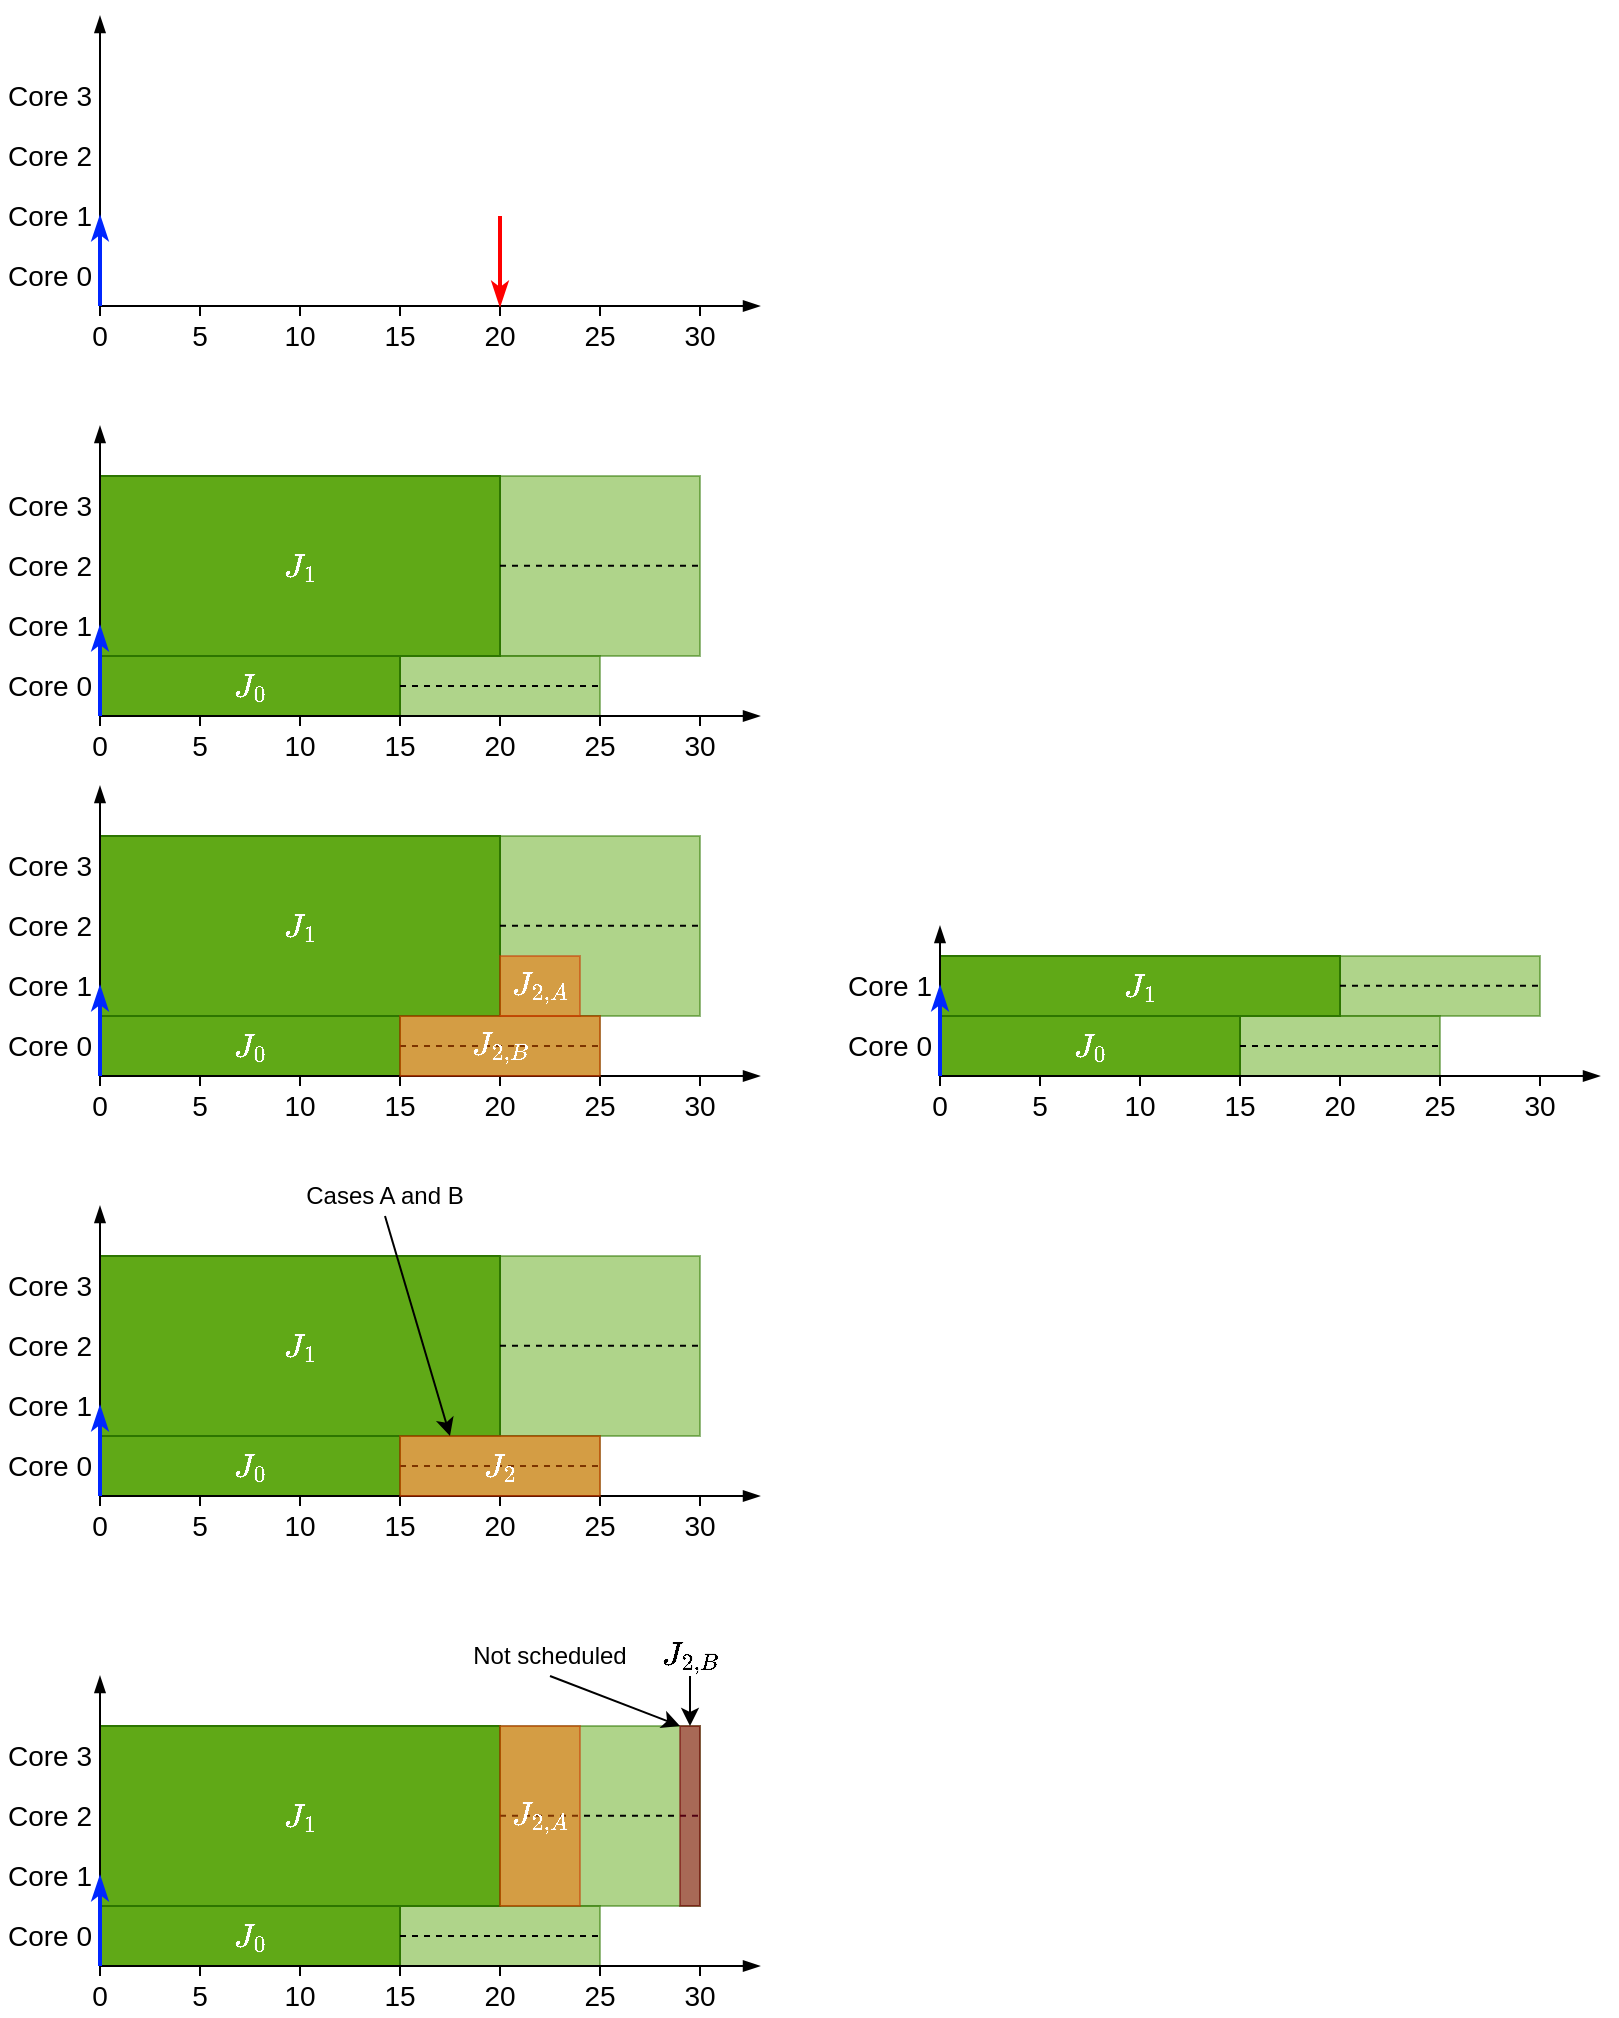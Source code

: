 <mxfile version="13.0.1" type="device" pages="2"><diagram id="xW1HjvJvRXogK2bOHWA1" name="JLFP"><mxGraphModel dx="331" dy="187" grid="1" gridSize="5" guides="1" tooltips="1" connect="1" arrows="1" fold="1" page="1" pageScale="1" pageWidth="827" pageHeight="1169" math="1" shadow="0"><root><mxCell id="0"/><mxCell id="1" parent="0"/><mxCell id="M6_s13zIlXpmCrbH2RpV-3" value="" style="rounded=0;whiteSpace=wrap;html=1;align=center;fillColor=#60a917;strokeColor=#2D7600;fontColor=#ffffff;comic=0;fontSize=14;opacity=50;" parent="1" vertex="1"><mxGeometry x="255" y="315" width="200" height="90" as="geometry"/></mxCell><mxCell id="M6_s13zIlXpmCrbH2RpV-1" value="" style="rounded=0;whiteSpace=wrap;html=1;align=center;fillColor=#60a917;strokeColor=#2D7600;fontColor=#ffffff;comic=0;fontSize=14;gradientColor=none;gradientDirection=east;opacity=50;" parent="1" vertex="1"><mxGeometry x="280" y="405" width="125" height="30" as="geometry"/></mxCell><mxCell id="Q5BfaRy3jOVOdoU4Ksvk-3" value="$$J_{1}$$" style="rounded=0;whiteSpace=wrap;html=1;align=center;fillColor=#60a917;strokeColor=#2D7600;fontColor=#ffffff;comic=0;fontSize=14;" parent="1" vertex="1"><mxGeometry x="155" y="315" width="200" height="90" as="geometry"/></mxCell><mxCell id="B_7cFhlk1o7kLwpK3vWX-2" value="" style="endArrow=blockThin;html=1;strokeColor=#000000;endFill=1;exitX=0.5;exitY=0;exitDx=0;exitDy=0;" parent="1" edge="1"><mxGeometry width="50" height="50" relative="1" as="geometry"><mxPoint x="155" y="235" as="sourcePoint"/><mxPoint x="155" y="85" as="targetPoint"/></mxGeometry></mxCell><mxCell id="B_7cFhlk1o7kLwpK3vWX-3" value="&lt;div style=&quot;font-size: 14px;&quot;&gt;0&lt;/div&gt;" style="text;html=1;strokeColor=none;fillColor=none;align=center;verticalAlign=middle;whiteSpace=wrap;rounded=0;fontSize=14;" parent="1" vertex="1"><mxGeometry x="145" y="235" width="20" height="20" as="geometry"/></mxCell><mxCell id="B_7cFhlk1o7kLwpK3vWX-4" value="5" style="text;html=1;strokeColor=none;fillColor=none;align=center;verticalAlign=middle;whiteSpace=wrap;rounded=0;fontSize=14;" parent="1" vertex="1"><mxGeometry x="195" y="235" width="20" height="20" as="geometry"/></mxCell><mxCell id="B_7cFhlk1o7kLwpK3vWX-5" value="10" style="text;html=1;strokeColor=none;fillColor=none;align=center;verticalAlign=middle;whiteSpace=wrap;rounded=0;fontSize=14;" parent="1" vertex="1"><mxGeometry x="245" y="235" width="20" height="20" as="geometry"/></mxCell><mxCell id="B_7cFhlk1o7kLwpK3vWX-6" value="15" style="text;html=1;strokeColor=none;fillColor=none;align=center;verticalAlign=middle;whiteSpace=wrap;rounded=0;fontSize=14;" parent="1" vertex="1"><mxGeometry x="295" y="235" width="20" height="20" as="geometry"/></mxCell><mxCell id="B_7cFhlk1o7kLwpK3vWX-7" value="20" style="text;html=1;strokeColor=none;fillColor=none;align=center;verticalAlign=middle;whiteSpace=wrap;rounded=0;fontSize=14;" parent="1" vertex="1"><mxGeometry x="345" y="235" width="20" height="20" as="geometry"/></mxCell><mxCell id="B_7cFhlk1o7kLwpK3vWX-8" value="Core 0" style="text;html=1;strokeColor=none;fillColor=none;align=center;verticalAlign=middle;whiteSpace=wrap;rounded=0;fontSize=14;fontColor=#000000;" parent="1" vertex="1"><mxGeometry x="105" y="205" width="50" height="20" as="geometry"/></mxCell><mxCell id="B_7cFhlk1o7kLwpK3vWX-9" value="Core 1" style="text;html=1;strokeColor=none;fillColor=none;align=center;verticalAlign=middle;whiteSpace=wrap;rounded=0;fontSize=14;fontColor=#000000;" parent="1" vertex="1"><mxGeometry x="105" y="175" width="50" height="20" as="geometry"/></mxCell><mxCell id="B_7cFhlk1o7kLwpK3vWX-10" value="" style="endArrow=none;html=1;" parent="1" source="B_7cFhlk1o7kLwpK3vWX-11" edge="1"><mxGeometry width="50" height="50" relative="1" as="geometry"><mxPoint x="405" y="260" as="sourcePoint"/><mxPoint x="405" y="230" as="targetPoint"/></mxGeometry></mxCell><mxCell id="B_7cFhlk1o7kLwpK3vWX-11" value="25" style="text;html=1;strokeColor=none;fillColor=none;align=center;verticalAlign=middle;whiteSpace=wrap;rounded=0;fontSize=14;" parent="1" vertex="1"><mxGeometry x="395" y="235" width="20" height="20" as="geometry"/></mxCell><mxCell id="B_7cFhlk1o7kLwpK3vWX-12" value="" style="endArrow=none;html=1;exitX=0.5;exitY=0;exitDx=0;exitDy=0;" parent="1" source="B_7cFhlk1o7kLwpK3vWX-11" edge="1"><mxGeometry width="50" height="50" relative="1" as="geometry"><mxPoint x="405" y="260" as="sourcePoint"/><mxPoint x="405" y="230" as="targetPoint"/></mxGeometry></mxCell><mxCell id="B_7cFhlk1o7kLwpK3vWX-13" value="" style="endArrow=none;html=1;exitX=0.5;exitY=0;exitDx=0;exitDy=0;" parent="1" source="B_7cFhlk1o7kLwpK3vWX-7" edge="1"><mxGeometry width="50" height="50" relative="1" as="geometry"><mxPoint x="410" y="240" as="sourcePoint"/><mxPoint x="355" y="230" as="targetPoint"/></mxGeometry></mxCell><mxCell id="B_7cFhlk1o7kLwpK3vWX-14" value="" style="endArrow=none;html=1;exitX=0.5;exitY=0;exitDx=0;exitDy=0;" parent="1" source="B_7cFhlk1o7kLwpK3vWX-6" edge="1"><mxGeometry width="50" height="50" relative="1" as="geometry"><mxPoint x="415" y="245" as="sourcePoint"/><mxPoint x="305" y="230" as="targetPoint"/></mxGeometry></mxCell><mxCell id="B_7cFhlk1o7kLwpK3vWX-15" value="" style="endArrow=none;html=1;exitX=0.5;exitY=0;exitDx=0;exitDy=0;" parent="1" source="B_7cFhlk1o7kLwpK3vWX-5" edge="1"><mxGeometry width="50" height="50" relative="1" as="geometry"><mxPoint x="310" y="240" as="sourcePoint"/><mxPoint x="255" y="230" as="targetPoint"/></mxGeometry></mxCell><mxCell id="B_7cFhlk1o7kLwpK3vWX-16" value="" style="endArrow=none;html=1;exitX=0.5;exitY=0;exitDx=0;exitDy=0;" parent="1" source="B_7cFhlk1o7kLwpK3vWX-4" edge="1"><mxGeometry width="50" height="50" relative="1" as="geometry"><mxPoint x="315" y="245" as="sourcePoint"/><mxPoint x="205" y="230" as="targetPoint"/></mxGeometry></mxCell><mxCell id="B_7cFhlk1o7kLwpK3vWX-17" value="" style="endArrow=none;html=1;" parent="1" source="B_7cFhlk1o7kLwpK3vWX-18" edge="1"><mxGeometry width="50" height="50" relative="1" as="geometry"><mxPoint x="455" y="260" as="sourcePoint"/><mxPoint x="455" y="230" as="targetPoint"/></mxGeometry></mxCell><mxCell id="B_7cFhlk1o7kLwpK3vWX-18" value="30" style="text;html=1;strokeColor=none;fillColor=none;align=center;verticalAlign=middle;whiteSpace=wrap;rounded=0;fontSize=14;" parent="1" vertex="1"><mxGeometry x="445" y="235" width="20" height="20" as="geometry"/></mxCell><mxCell id="B_7cFhlk1o7kLwpK3vWX-19" value="Core 2" style="text;html=1;strokeColor=none;fillColor=none;align=center;verticalAlign=middle;whiteSpace=wrap;rounded=0;fontSize=14;fontColor=#000000;" parent="1" vertex="1"><mxGeometry x="105" y="145" width="50" height="20" as="geometry"/></mxCell><mxCell id="B_7cFhlk1o7kLwpK3vWX-21" value="" style="endArrow=blockThin;html=1;endFill=1;" parent="1" edge="1"><mxGeometry width="50" height="50" relative="1" as="geometry"><mxPoint x="155" y="230" as="sourcePoint"/><mxPoint x="485" y="230" as="targetPoint"/></mxGeometry></mxCell><mxCell id="B_7cFhlk1o7kLwpK3vWX-22" value="" style="endArrow=classicThin;html=1;strokeColor=#0027FF;fillColor=#0050ef;endFill=1;strokeWidth=2;" parent="1" edge="1"><mxGeometry width="50" height="50" relative="1" as="geometry"><mxPoint x="155" y="230" as="sourcePoint"/><mxPoint x="155" y="185" as="targetPoint"/></mxGeometry></mxCell><mxCell id="B_7cFhlk1o7kLwpK3vWX-24" value="Core 3" style="text;html=1;strokeColor=none;fillColor=none;align=center;verticalAlign=middle;whiteSpace=wrap;rounded=0;fontSize=14;fontColor=#000000;" parent="1" vertex="1"><mxGeometry x="105" y="115" width="50" height="20" as="geometry"/></mxCell><mxCell id="B_7cFhlk1o7kLwpK3vWX-55" value="" style="endArrow=none;html=1;strokeColor=#FF0000;fillColor=#0050ef;endFill=0;strokeWidth=2;startArrow=classicThin;startFill=1;" parent="1" edge="1"><mxGeometry width="50" height="50" relative="1" as="geometry"><mxPoint x="355" y="230" as="sourcePoint"/><mxPoint x="355" y="185" as="targetPoint"/></mxGeometry></mxCell><mxCell id="5cETcJ-kOaWojyXizkdR-1" value="$$J_{0}$$" style="rounded=0;whiteSpace=wrap;html=1;align=center;fillColor=#60a917;strokeColor=#2D7600;fontColor=#ffffff;comic=0;fontSize=14;" parent="1" vertex="1"><mxGeometry x="155" y="405" width="150" height="30" as="geometry"/></mxCell><mxCell id="5cETcJ-kOaWojyXizkdR-4" value="" style="endArrow=blockThin;html=1;strokeColor=#000000;endFill=1;exitX=0.5;exitY=0;exitDx=0;exitDy=0;" parent="1" edge="1"><mxGeometry width="50" height="50" relative="1" as="geometry"><mxPoint x="155" y="440" as="sourcePoint"/><mxPoint x="155" y="290" as="targetPoint"/></mxGeometry></mxCell><mxCell id="5cETcJ-kOaWojyXizkdR-5" value="&lt;div style=&quot;font-size: 14px;&quot;&gt;0&lt;/div&gt;" style="text;html=1;strokeColor=none;fillColor=none;align=center;verticalAlign=middle;whiteSpace=wrap;rounded=0;fontSize=14;" parent="1" vertex="1"><mxGeometry x="145" y="440" width="20" height="20" as="geometry"/></mxCell><mxCell id="5cETcJ-kOaWojyXizkdR-6" value="5" style="text;html=1;strokeColor=none;fillColor=none;align=center;verticalAlign=middle;whiteSpace=wrap;rounded=0;fontSize=14;" parent="1" vertex="1"><mxGeometry x="195" y="440" width="20" height="20" as="geometry"/></mxCell><mxCell id="5cETcJ-kOaWojyXizkdR-7" value="10" style="text;html=1;strokeColor=none;fillColor=none;align=center;verticalAlign=middle;whiteSpace=wrap;rounded=0;fontSize=14;" parent="1" vertex="1"><mxGeometry x="245" y="440" width="20" height="20" as="geometry"/></mxCell><mxCell id="5cETcJ-kOaWojyXizkdR-8" value="15" style="text;html=1;strokeColor=none;fillColor=none;align=center;verticalAlign=middle;whiteSpace=wrap;rounded=0;fontSize=14;" parent="1" vertex="1"><mxGeometry x="295" y="440" width="20" height="20" as="geometry"/></mxCell><mxCell id="5cETcJ-kOaWojyXizkdR-9" value="20" style="text;html=1;strokeColor=none;fillColor=none;align=center;verticalAlign=middle;whiteSpace=wrap;rounded=0;fontSize=14;" parent="1" vertex="1"><mxGeometry x="345" y="440" width="20" height="20" as="geometry"/></mxCell><mxCell id="5cETcJ-kOaWojyXizkdR-10" value="Core 0" style="text;html=1;strokeColor=none;fillColor=none;align=center;verticalAlign=middle;whiteSpace=wrap;rounded=0;fontSize=14;fontColor=#000000;" parent="1" vertex="1"><mxGeometry x="105" y="410" width="50" height="20" as="geometry"/></mxCell><mxCell id="5cETcJ-kOaWojyXizkdR-11" value="Core 1" style="text;html=1;strokeColor=none;fillColor=none;align=center;verticalAlign=middle;whiteSpace=wrap;rounded=0;fontSize=14;fontColor=#000000;" parent="1" vertex="1"><mxGeometry x="105" y="380" width="50" height="20" as="geometry"/></mxCell><mxCell id="5cETcJ-kOaWojyXizkdR-12" value="" style="endArrow=none;html=1;" parent="1" source="5cETcJ-kOaWojyXizkdR-13" edge="1"><mxGeometry width="50" height="50" relative="1" as="geometry"><mxPoint x="405" y="465" as="sourcePoint"/><mxPoint x="405" y="435" as="targetPoint"/></mxGeometry></mxCell><mxCell id="5cETcJ-kOaWojyXizkdR-13" value="25" style="text;html=1;strokeColor=none;fillColor=none;align=center;verticalAlign=middle;whiteSpace=wrap;rounded=0;fontSize=14;" parent="1" vertex="1"><mxGeometry x="395" y="440" width="20" height="20" as="geometry"/></mxCell><mxCell id="5cETcJ-kOaWojyXizkdR-14" value="" style="endArrow=none;html=1;exitX=0.5;exitY=0;exitDx=0;exitDy=0;" parent="1" source="5cETcJ-kOaWojyXizkdR-13" edge="1"><mxGeometry width="50" height="50" relative="1" as="geometry"><mxPoint x="405" y="465" as="sourcePoint"/><mxPoint x="405" y="435" as="targetPoint"/></mxGeometry></mxCell><mxCell id="5cETcJ-kOaWojyXizkdR-15" value="" style="endArrow=none;html=1;exitX=0.5;exitY=0;exitDx=0;exitDy=0;" parent="1" source="5cETcJ-kOaWojyXizkdR-9" edge="1"><mxGeometry width="50" height="50" relative="1" as="geometry"><mxPoint x="410" y="445" as="sourcePoint"/><mxPoint x="355" y="435" as="targetPoint"/></mxGeometry></mxCell><mxCell id="5cETcJ-kOaWojyXizkdR-16" value="" style="endArrow=none;html=1;exitX=0.5;exitY=0;exitDx=0;exitDy=0;" parent="1" source="5cETcJ-kOaWojyXizkdR-8" edge="1"><mxGeometry width="50" height="50" relative="1" as="geometry"><mxPoint x="415" y="450" as="sourcePoint"/><mxPoint x="305" y="435" as="targetPoint"/></mxGeometry></mxCell><mxCell id="5cETcJ-kOaWojyXizkdR-17" value="" style="endArrow=none;html=1;exitX=0.5;exitY=0;exitDx=0;exitDy=0;" parent="1" source="5cETcJ-kOaWojyXizkdR-7" edge="1"><mxGeometry width="50" height="50" relative="1" as="geometry"><mxPoint x="310" y="445" as="sourcePoint"/><mxPoint x="255" y="435" as="targetPoint"/></mxGeometry></mxCell><mxCell id="5cETcJ-kOaWojyXizkdR-18" value="" style="endArrow=none;html=1;exitX=0.5;exitY=0;exitDx=0;exitDy=0;" parent="1" source="5cETcJ-kOaWojyXizkdR-6" edge="1"><mxGeometry width="50" height="50" relative="1" as="geometry"><mxPoint x="315" y="450" as="sourcePoint"/><mxPoint x="205" y="435" as="targetPoint"/></mxGeometry></mxCell><mxCell id="5cETcJ-kOaWojyXizkdR-19" value="" style="endArrow=none;html=1;" parent="1" source="5cETcJ-kOaWojyXizkdR-20" edge="1"><mxGeometry width="50" height="50" relative="1" as="geometry"><mxPoint x="455" y="465" as="sourcePoint"/><mxPoint x="455" y="435" as="targetPoint"/></mxGeometry></mxCell><mxCell id="5cETcJ-kOaWojyXizkdR-20" value="30" style="text;html=1;strokeColor=none;fillColor=none;align=center;verticalAlign=middle;whiteSpace=wrap;rounded=0;fontSize=14;" parent="1" vertex="1"><mxGeometry x="445" y="440" width="20" height="20" as="geometry"/></mxCell><mxCell id="5cETcJ-kOaWojyXizkdR-21" value="Core 2" style="text;html=1;strokeColor=none;fillColor=none;align=center;verticalAlign=middle;whiteSpace=wrap;rounded=0;fontSize=14;fontColor=#000000;" parent="1" vertex="1"><mxGeometry x="105" y="350" width="50" height="20" as="geometry"/></mxCell><mxCell id="5cETcJ-kOaWojyXizkdR-22" value="" style="endArrow=blockThin;html=1;endFill=1;" parent="1" edge="1"><mxGeometry width="50" height="50" relative="1" as="geometry"><mxPoint x="155" y="435" as="sourcePoint"/><mxPoint x="485" y="435" as="targetPoint"/></mxGeometry></mxCell><mxCell id="5cETcJ-kOaWojyXizkdR-23" value="" style="endArrow=classicThin;html=1;strokeColor=#0027FF;fillColor=#0050ef;endFill=1;strokeWidth=2;" parent="1" edge="1"><mxGeometry width="50" height="50" relative="1" as="geometry"><mxPoint x="155" y="435" as="sourcePoint"/><mxPoint x="155" y="390" as="targetPoint"/></mxGeometry></mxCell><mxCell id="5cETcJ-kOaWojyXizkdR-24" value="Core 3" style="text;html=1;strokeColor=none;fillColor=none;align=center;verticalAlign=middle;whiteSpace=wrap;rounded=0;fontSize=14;fontColor=#000000;" parent="1" vertex="1"><mxGeometry x="105" y="320" width="50" height="20" as="geometry"/></mxCell><mxCell id="M6_s13zIlXpmCrbH2RpV-2" value="" style="endArrow=none;dashed=1;html=1;exitX=1;exitY=0.5;exitDx=0;exitDy=0;entryX=1;entryY=0.5;entryDx=0;entryDy=0;" parent="1" source="5cETcJ-kOaWojyXizkdR-1" target="M6_s13zIlXpmCrbH2RpV-1" edge="1"><mxGeometry width="50" height="50" relative="1" as="geometry"><mxPoint x="285" y="445" as="sourcePoint"/><mxPoint x="335" y="395" as="targetPoint"/></mxGeometry></mxCell><mxCell id="M6_s13zIlXpmCrbH2RpV-4" value="" style="endArrow=none;dashed=1;html=1;exitX=1;exitY=0.5;exitDx=0;exitDy=0;entryX=1;entryY=0.5;entryDx=0;entryDy=0;" parent="1" edge="1"><mxGeometry width="50" height="50" relative="1" as="geometry"><mxPoint x="355" y="359.86" as="sourcePoint"/><mxPoint x="455" y="359.86" as="targetPoint"/></mxGeometry></mxCell><mxCell id="2N9ZOti_Vkq-6H1AFNhJ-1" value="" style="rounded=0;whiteSpace=wrap;html=1;align=center;fillColor=#60a917;strokeColor=#2D7600;fontColor=#ffffff;comic=0;fontSize=14;opacity=50;" vertex="1" parent="1"><mxGeometry x="255" y="495" width="200" height="90" as="geometry"/></mxCell><mxCell id="2N9ZOti_Vkq-6H1AFNhJ-2" value="" style="rounded=0;whiteSpace=wrap;html=1;align=center;fillColor=#60a917;strokeColor=#2D7600;fontColor=#ffffff;comic=0;fontSize=14;gradientColor=none;gradientDirection=east;opacity=50;" vertex="1" parent="1"><mxGeometry x="280" y="585" width="125" height="30" as="geometry"/></mxCell><mxCell id="2N9ZOti_Vkq-6H1AFNhJ-3" value="$$J_{1}$$" style="rounded=0;whiteSpace=wrap;html=1;align=center;fillColor=#60a917;strokeColor=#2D7600;fontColor=#ffffff;comic=0;fontSize=14;" vertex="1" parent="1"><mxGeometry x="155" y="495" width="200" height="90" as="geometry"/></mxCell><mxCell id="2N9ZOti_Vkq-6H1AFNhJ-4" value="$$J_{0}$$" style="rounded=0;whiteSpace=wrap;html=1;align=center;fillColor=#60a917;strokeColor=#2D7600;fontColor=#ffffff;comic=0;fontSize=14;" vertex="1" parent="1"><mxGeometry x="155" y="585" width="150" height="30" as="geometry"/></mxCell><mxCell id="2N9ZOti_Vkq-6H1AFNhJ-5" value="" style="endArrow=blockThin;html=1;strokeColor=#000000;endFill=1;exitX=0.5;exitY=0;exitDx=0;exitDy=0;" edge="1" parent="1"><mxGeometry width="50" height="50" relative="1" as="geometry"><mxPoint x="155" y="620" as="sourcePoint"/><mxPoint x="155" y="470" as="targetPoint"/></mxGeometry></mxCell><mxCell id="2N9ZOti_Vkq-6H1AFNhJ-6" value="&lt;div style=&quot;font-size: 14px;&quot;&gt;0&lt;/div&gt;" style="text;html=1;strokeColor=none;fillColor=none;align=center;verticalAlign=middle;whiteSpace=wrap;rounded=0;fontSize=14;" vertex="1" parent="1"><mxGeometry x="145" y="620" width="20" height="20" as="geometry"/></mxCell><mxCell id="2N9ZOti_Vkq-6H1AFNhJ-7" value="5" style="text;html=1;strokeColor=none;fillColor=none;align=center;verticalAlign=middle;whiteSpace=wrap;rounded=0;fontSize=14;" vertex="1" parent="1"><mxGeometry x="195" y="620" width="20" height="20" as="geometry"/></mxCell><mxCell id="2N9ZOti_Vkq-6H1AFNhJ-8" value="10" style="text;html=1;strokeColor=none;fillColor=none;align=center;verticalAlign=middle;whiteSpace=wrap;rounded=0;fontSize=14;" vertex="1" parent="1"><mxGeometry x="245" y="620" width="20" height="20" as="geometry"/></mxCell><mxCell id="2N9ZOti_Vkq-6H1AFNhJ-9" value="15" style="text;html=1;strokeColor=none;fillColor=none;align=center;verticalAlign=middle;whiteSpace=wrap;rounded=0;fontSize=14;" vertex="1" parent="1"><mxGeometry x="295" y="620" width="20" height="20" as="geometry"/></mxCell><mxCell id="2N9ZOti_Vkq-6H1AFNhJ-10" value="20" style="text;html=1;strokeColor=none;fillColor=none;align=center;verticalAlign=middle;whiteSpace=wrap;rounded=0;fontSize=14;" vertex="1" parent="1"><mxGeometry x="345" y="620" width="20" height="20" as="geometry"/></mxCell><mxCell id="2N9ZOti_Vkq-6H1AFNhJ-11" value="Core 0" style="text;html=1;strokeColor=none;fillColor=none;align=center;verticalAlign=middle;whiteSpace=wrap;rounded=0;fontSize=14;fontColor=#000000;" vertex="1" parent="1"><mxGeometry x="105" y="590" width="50" height="20" as="geometry"/></mxCell><mxCell id="2N9ZOti_Vkq-6H1AFNhJ-12" value="Core 1" style="text;html=1;strokeColor=none;fillColor=none;align=center;verticalAlign=middle;whiteSpace=wrap;rounded=0;fontSize=14;fontColor=#000000;" vertex="1" parent="1"><mxGeometry x="105" y="560" width="50" height="20" as="geometry"/></mxCell><mxCell id="2N9ZOti_Vkq-6H1AFNhJ-13" value="" style="endArrow=none;html=1;" edge="1" parent="1" source="2N9ZOti_Vkq-6H1AFNhJ-14"><mxGeometry width="50" height="50" relative="1" as="geometry"><mxPoint x="405" y="645" as="sourcePoint"/><mxPoint x="405" y="615" as="targetPoint"/></mxGeometry></mxCell><mxCell id="2N9ZOti_Vkq-6H1AFNhJ-14" value="25" style="text;html=1;strokeColor=none;fillColor=none;align=center;verticalAlign=middle;whiteSpace=wrap;rounded=0;fontSize=14;" vertex="1" parent="1"><mxGeometry x="395" y="620" width="20" height="20" as="geometry"/></mxCell><mxCell id="2N9ZOti_Vkq-6H1AFNhJ-15" value="" style="endArrow=none;html=1;exitX=0.5;exitY=0;exitDx=0;exitDy=0;" edge="1" parent="1" source="2N9ZOti_Vkq-6H1AFNhJ-14"><mxGeometry width="50" height="50" relative="1" as="geometry"><mxPoint x="405" y="645" as="sourcePoint"/><mxPoint x="405" y="615" as="targetPoint"/></mxGeometry></mxCell><mxCell id="2N9ZOti_Vkq-6H1AFNhJ-16" value="" style="endArrow=none;html=1;exitX=0.5;exitY=0;exitDx=0;exitDy=0;" edge="1" parent="1" source="2N9ZOti_Vkq-6H1AFNhJ-10"><mxGeometry width="50" height="50" relative="1" as="geometry"><mxPoint x="410" y="625" as="sourcePoint"/><mxPoint x="355" y="615" as="targetPoint"/></mxGeometry></mxCell><mxCell id="2N9ZOti_Vkq-6H1AFNhJ-17" value="" style="endArrow=none;html=1;exitX=0.5;exitY=0;exitDx=0;exitDy=0;" edge="1" parent="1" source="2N9ZOti_Vkq-6H1AFNhJ-9"><mxGeometry width="50" height="50" relative="1" as="geometry"><mxPoint x="415" y="630" as="sourcePoint"/><mxPoint x="305.0" y="615" as="targetPoint"/></mxGeometry></mxCell><mxCell id="2N9ZOti_Vkq-6H1AFNhJ-18" value="" style="endArrow=none;html=1;exitX=0.5;exitY=0;exitDx=0;exitDy=0;" edge="1" parent="1" source="2N9ZOti_Vkq-6H1AFNhJ-8"><mxGeometry width="50" height="50" relative="1" as="geometry"><mxPoint x="310" y="625" as="sourcePoint"/><mxPoint x="255" y="615" as="targetPoint"/></mxGeometry></mxCell><mxCell id="2N9ZOti_Vkq-6H1AFNhJ-19" value="" style="endArrow=none;html=1;exitX=0.5;exitY=0;exitDx=0;exitDy=0;" edge="1" parent="1" source="2N9ZOti_Vkq-6H1AFNhJ-7"><mxGeometry width="50" height="50" relative="1" as="geometry"><mxPoint x="315" y="630" as="sourcePoint"/><mxPoint x="205" y="615" as="targetPoint"/></mxGeometry></mxCell><mxCell id="2N9ZOti_Vkq-6H1AFNhJ-20" value="" style="endArrow=none;html=1;" edge="1" parent="1" source="2N9ZOti_Vkq-6H1AFNhJ-21"><mxGeometry width="50" height="50" relative="1" as="geometry"><mxPoint x="455" y="645" as="sourcePoint"/><mxPoint x="455" y="615" as="targetPoint"/></mxGeometry></mxCell><mxCell id="2N9ZOti_Vkq-6H1AFNhJ-21" value="30" style="text;html=1;strokeColor=none;fillColor=none;align=center;verticalAlign=middle;whiteSpace=wrap;rounded=0;fontSize=14;" vertex="1" parent="1"><mxGeometry x="445" y="620" width="20" height="20" as="geometry"/></mxCell><mxCell id="2N9ZOti_Vkq-6H1AFNhJ-22" value="Core 2" style="text;html=1;strokeColor=none;fillColor=none;align=center;verticalAlign=middle;whiteSpace=wrap;rounded=0;fontSize=14;fontColor=#000000;" vertex="1" parent="1"><mxGeometry x="105" y="530" width="50" height="20" as="geometry"/></mxCell><mxCell id="2N9ZOti_Vkq-6H1AFNhJ-23" value="" style="endArrow=blockThin;html=1;endFill=1;" edge="1" parent="1"><mxGeometry width="50" height="50" relative="1" as="geometry"><mxPoint x="155" y="615" as="sourcePoint"/><mxPoint x="485" y="615" as="targetPoint"/></mxGeometry></mxCell><mxCell id="2N9ZOti_Vkq-6H1AFNhJ-24" value="" style="endArrow=classicThin;html=1;strokeColor=#0027FF;fillColor=#0050ef;endFill=1;strokeWidth=2;" edge="1" parent="1"><mxGeometry width="50" height="50" relative="1" as="geometry"><mxPoint x="155" y="615" as="sourcePoint"/><mxPoint x="155" y="570" as="targetPoint"/></mxGeometry></mxCell><mxCell id="2N9ZOti_Vkq-6H1AFNhJ-25" value="Core 3" style="text;html=1;strokeColor=none;fillColor=none;align=center;verticalAlign=middle;whiteSpace=wrap;rounded=0;fontSize=14;fontColor=#000000;" vertex="1" parent="1"><mxGeometry x="105" y="500" width="50" height="20" as="geometry"/></mxCell><mxCell id="2N9ZOti_Vkq-6H1AFNhJ-26" value="" style="endArrow=none;dashed=1;html=1;exitX=1;exitY=0.5;exitDx=0;exitDy=0;entryX=1;entryY=0.5;entryDx=0;entryDy=0;" edge="1" parent="1" source="2N9ZOti_Vkq-6H1AFNhJ-4" target="2N9ZOti_Vkq-6H1AFNhJ-2"><mxGeometry width="50" height="50" relative="1" as="geometry"><mxPoint x="285" y="625" as="sourcePoint"/><mxPoint x="335" y="575" as="targetPoint"/></mxGeometry></mxCell><mxCell id="2N9ZOti_Vkq-6H1AFNhJ-27" value="" style="endArrow=none;dashed=1;html=1;exitX=1;exitY=0.5;exitDx=0;exitDy=0;entryX=1;entryY=0.5;entryDx=0;entryDy=0;" edge="1" parent="1"><mxGeometry width="50" height="50" relative="1" as="geometry"><mxPoint x="355" y="539.86" as="sourcePoint"/><mxPoint x="455" y="539.86" as="targetPoint"/></mxGeometry></mxCell><mxCell id="2N9ZOti_Vkq-6H1AFNhJ-28" value="$$J_{2, B}$$" style="rounded=0;whiteSpace=wrap;html=1;align=center;fillColor=#fa6800;strokeColor=#C73500;fontColor=#ffffff;comic=0;fontSize=14;opacity=50;" vertex="1" parent="1"><mxGeometry x="305" y="585" width="100" height="30" as="geometry"/></mxCell><mxCell id="2N9ZOti_Vkq-6H1AFNhJ-29" value="$$J_{2, A}$$" style="rounded=0;whiteSpace=wrap;html=1;align=center;fillColor=#fa6800;strokeColor=#C73500;fontColor=#ffffff;comic=0;fontSize=14;opacity=50;" vertex="1" parent="1"><mxGeometry x="355" y="555" width="40" height="30" as="geometry"/></mxCell><mxCell id="2N9ZOti_Vkq-6H1AFNhJ-30" value="" style="rounded=0;whiteSpace=wrap;html=1;align=center;fillColor=#60a917;strokeColor=#2D7600;fontColor=#ffffff;comic=0;fontSize=14;opacity=50;" vertex="1" parent="1"><mxGeometry x="255" y="705" width="200" height="90" as="geometry"/></mxCell><mxCell id="2N9ZOti_Vkq-6H1AFNhJ-31" value="" style="rounded=0;whiteSpace=wrap;html=1;align=center;fillColor=#60a917;strokeColor=#2D7600;fontColor=#ffffff;comic=0;fontSize=14;gradientColor=none;gradientDirection=east;opacity=50;" vertex="1" parent="1"><mxGeometry x="280" y="795" width="125" height="30" as="geometry"/></mxCell><mxCell id="2N9ZOti_Vkq-6H1AFNhJ-32" value="$$J_{1}$$" style="rounded=0;whiteSpace=wrap;html=1;align=center;fillColor=#60a917;strokeColor=#2D7600;fontColor=#ffffff;comic=0;fontSize=14;" vertex="1" parent="1"><mxGeometry x="155" y="705" width="200" height="90" as="geometry"/></mxCell><mxCell id="2N9ZOti_Vkq-6H1AFNhJ-33" value="$$J_{0}$$" style="rounded=0;whiteSpace=wrap;html=1;align=center;fillColor=#60a917;strokeColor=#2D7600;fontColor=#ffffff;comic=0;fontSize=14;" vertex="1" parent="1"><mxGeometry x="155" y="795" width="150" height="30" as="geometry"/></mxCell><mxCell id="2N9ZOti_Vkq-6H1AFNhJ-34" value="" style="endArrow=blockThin;html=1;strokeColor=#000000;endFill=1;exitX=0.5;exitY=0;exitDx=0;exitDy=0;" edge="1" parent="1"><mxGeometry width="50" height="50" relative="1" as="geometry"><mxPoint x="155" y="830" as="sourcePoint"/><mxPoint x="155" y="680" as="targetPoint"/></mxGeometry></mxCell><mxCell id="2N9ZOti_Vkq-6H1AFNhJ-35" value="&lt;div style=&quot;font-size: 14px;&quot;&gt;0&lt;/div&gt;" style="text;html=1;strokeColor=none;fillColor=none;align=center;verticalAlign=middle;whiteSpace=wrap;rounded=0;fontSize=14;" vertex="1" parent="1"><mxGeometry x="145" y="830" width="20" height="20" as="geometry"/></mxCell><mxCell id="2N9ZOti_Vkq-6H1AFNhJ-36" value="5" style="text;html=1;strokeColor=none;fillColor=none;align=center;verticalAlign=middle;whiteSpace=wrap;rounded=0;fontSize=14;" vertex="1" parent="1"><mxGeometry x="195" y="830" width="20" height="20" as="geometry"/></mxCell><mxCell id="2N9ZOti_Vkq-6H1AFNhJ-37" value="10" style="text;html=1;strokeColor=none;fillColor=none;align=center;verticalAlign=middle;whiteSpace=wrap;rounded=0;fontSize=14;" vertex="1" parent="1"><mxGeometry x="245" y="830" width="20" height="20" as="geometry"/></mxCell><mxCell id="2N9ZOti_Vkq-6H1AFNhJ-38" value="15" style="text;html=1;strokeColor=none;fillColor=none;align=center;verticalAlign=middle;whiteSpace=wrap;rounded=0;fontSize=14;" vertex="1" parent="1"><mxGeometry x="295" y="830" width="20" height="20" as="geometry"/></mxCell><mxCell id="2N9ZOti_Vkq-6H1AFNhJ-39" value="20" style="text;html=1;strokeColor=none;fillColor=none;align=center;verticalAlign=middle;whiteSpace=wrap;rounded=0;fontSize=14;" vertex="1" parent="1"><mxGeometry x="345" y="830" width="20" height="20" as="geometry"/></mxCell><mxCell id="2N9ZOti_Vkq-6H1AFNhJ-40" value="Core 0" style="text;html=1;strokeColor=none;fillColor=none;align=center;verticalAlign=middle;whiteSpace=wrap;rounded=0;fontSize=14;fontColor=#000000;" vertex="1" parent="1"><mxGeometry x="105" y="800" width="50" height="20" as="geometry"/></mxCell><mxCell id="2N9ZOti_Vkq-6H1AFNhJ-41" value="Core 1" style="text;html=1;strokeColor=none;fillColor=none;align=center;verticalAlign=middle;whiteSpace=wrap;rounded=0;fontSize=14;fontColor=#000000;" vertex="1" parent="1"><mxGeometry x="105" y="770" width="50" height="20" as="geometry"/></mxCell><mxCell id="2N9ZOti_Vkq-6H1AFNhJ-42" value="" style="endArrow=none;html=1;" edge="1" parent="1" source="2N9ZOti_Vkq-6H1AFNhJ-43"><mxGeometry width="50" height="50" relative="1" as="geometry"><mxPoint x="405" y="855" as="sourcePoint"/><mxPoint x="405" y="825" as="targetPoint"/></mxGeometry></mxCell><mxCell id="2N9ZOti_Vkq-6H1AFNhJ-43" value="25" style="text;html=1;strokeColor=none;fillColor=none;align=center;verticalAlign=middle;whiteSpace=wrap;rounded=0;fontSize=14;" vertex="1" parent="1"><mxGeometry x="395" y="830" width="20" height="20" as="geometry"/></mxCell><mxCell id="2N9ZOti_Vkq-6H1AFNhJ-44" value="" style="endArrow=none;html=1;exitX=0.5;exitY=0;exitDx=0;exitDy=0;" edge="1" parent="1" source="2N9ZOti_Vkq-6H1AFNhJ-43"><mxGeometry width="50" height="50" relative="1" as="geometry"><mxPoint x="405" y="855" as="sourcePoint"/><mxPoint x="405" y="825" as="targetPoint"/></mxGeometry></mxCell><mxCell id="2N9ZOti_Vkq-6H1AFNhJ-45" value="" style="endArrow=none;html=1;exitX=0.5;exitY=0;exitDx=0;exitDy=0;" edge="1" parent="1" source="2N9ZOti_Vkq-6H1AFNhJ-39"><mxGeometry width="50" height="50" relative="1" as="geometry"><mxPoint x="410" y="835" as="sourcePoint"/><mxPoint x="355" y="825" as="targetPoint"/></mxGeometry></mxCell><mxCell id="2N9ZOti_Vkq-6H1AFNhJ-46" value="" style="endArrow=none;html=1;exitX=0.5;exitY=0;exitDx=0;exitDy=0;" edge="1" parent="1" source="2N9ZOti_Vkq-6H1AFNhJ-38"><mxGeometry width="50" height="50" relative="1" as="geometry"><mxPoint x="415" y="840" as="sourcePoint"/><mxPoint x="305" y="825" as="targetPoint"/></mxGeometry></mxCell><mxCell id="2N9ZOti_Vkq-6H1AFNhJ-47" value="" style="endArrow=none;html=1;exitX=0.5;exitY=0;exitDx=0;exitDy=0;" edge="1" parent="1" source="2N9ZOti_Vkq-6H1AFNhJ-37"><mxGeometry width="50" height="50" relative="1" as="geometry"><mxPoint x="310" y="835" as="sourcePoint"/><mxPoint x="255" y="825" as="targetPoint"/></mxGeometry></mxCell><mxCell id="2N9ZOti_Vkq-6H1AFNhJ-48" value="" style="endArrow=none;html=1;exitX=0.5;exitY=0;exitDx=0;exitDy=0;" edge="1" parent="1" source="2N9ZOti_Vkq-6H1AFNhJ-36"><mxGeometry width="50" height="50" relative="1" as="geometry"><mxPoint x="315" y="840" as="sourcePoint"/><mxPoint x="205" y="825" as="targetPoint"/></mxGeometry></mxCell><mxCell id="2N9ZOti_Vkq-6H1AFNhJ-49" value="" style="endArrow=none;html=1;" edge="1" parent="1" source="2N9ZOti_Vkq-6H1AFNhJ-50"><mxGeometry width="50" height="50" relative="1" as="geometry"><mxPoint x="455" y="855" as="sourcePoint"/><mxPoint x="455" y="825" as="targetPoint"/></mxGeometry></mxCell><mxCell id="2N9ZOti_Vkq-6H1AFNhJ-50" value="30" style="text;html=1;strokeColor=none;fillColor=none;align=center;verticalAlign=middle;whiteSpace=wrap;rounded=0;fontSize=14;" vertex="1" parent="1"><mxGeometry x="445" y="830" width="20" height="20" as="geometry"/></mxCell><mxCell id="2N9ZOti_Vkq-6H1AFNhJ-51" value="Core 2" style="text;html=1;strokeColor=none;fillColor=none;align=center;verticalAlign=middle;whiteSpace=wrap;rounded=0;fontSize=14;fontColor=#000000;" vertex="1" parent="1"><mxGeometry x="105" y="740" width="50" height="20" as="geometry"/></mxCell><mxCell id="2N9ZOti_Vkq-6H1AFNhJ-52" value="" style="endArrow=blockThin;html=1;endFill=1;" edge="1" parent="1"><mxGeometry width="50" height="50" relative="1" as="geometry"><mxPoint x="155" y="825" as="sourcePoint"/><mxPoint x="485" y="825" as="targetPoint"/></mxGeometry></mxCell><mxCell id="2N9ZOti_Vkq-6H1AFNhJ-53" value="" style="endArrow=classicThin;html=1;strokeColor=#0027FF;fillColor=#0050ef;endFill=1;strokeWidth=2;" edge="1" parent="1"><mxGeometry width="50" height="50" relative="1" as="geometry"><mxPoint x="155" y="825" as="sourcePoint"/><mxPoint x="155" y="780" as="targetPoint"/></mxGeometry></mxCell><mxCell id="2N9ZOti_Vkq-6H1AFNhJ-54" value="Core 3" style="text;html=1;strokeColor=none;fillColor=none;align=center;verticalAlign=middle;whiteSpace=wrap;rounded=0;fontSize=14;fontColor=#000000;" vertex="1" parent="1"><mxGeometry x="105" y="710" width="50" height="20" as="geometry"/></mxCell><mxCell id="2N9ZOti_Vkq-6H1AFNhJ-55" value="" style="endArrow=none;dashed=1;html=1;exitX=1;exitY=0.5;exitDx=0;exitDy=0;entryX=1;entryY=0.5;entryDx=0;entryDy=0;" edge="1" parent="1" source="2N9ZOti_Vkq-6H1AFNhJ-33" target="2N9ZOti_Vkq-6H1AFNhJ-31"><mxGeometry width="50" height="50" relative="1" as="geometry"><mxPoint x="285" y="835" as="sourcePoint"/><mxPoint x="335" y="785" as="targetPoint"/></mxGeometry></mxCell><mxCell id="2N9ZOti_Vkq-6H1AFNhJ-56" value="" style="endArrow=none;dashed=1;html=1;exitX=1;exitY=0.5;exitDx=0;exitDy=0;entryX=1;entryY=0.5;entryDx=0;entryDy=0;" edge="1" parent="1"><mxGeometry width="50" height="50" relative="1" as="geometry"><mxPoint x="355" y="749.86" as="sourcePoint"/><mxPoint x="455" y="749.86" as="targetPoint"/></mxGeometry></mxCell><mxCell id="2N9ZOti_Vkq-6H1AFNhJ-57" value="$$J_{2}$$" style="rounded=0;whiteSpace=wrap;html=1;align=center;fillColor=#fa6800;strokeColor=#C73500;fontColor=#ffffff;comic=0;fontSize=14;opacity=50;" vertex="1" parent="1"><mxGeometry x="305" y="795" width="100" height="30" as="geometry"/></mxCell><mxCell id="2N9ZOti_Vkq-6H1AFNhJ-59" value="Cases A and B" style="text;html=1;strokeColor=none;fillColor=none;align=center;verticalAlign=middle;whiteSpace=wrap;rounded=0;opacity=50;" vertex="1" parent="1"><mxGeometry x="230" y="665" width="135" height="20" as="geometry"/></mxCell><mxCell id="2N9ZOti_Vkq-6H1AFNhJ-60" value="" style="endArrow=classic;html=1;entryX=0.25;entryY=0;entryDx=0;entryDy=0;exitX=0.5;exitY=1;exitDx=0;exitDy=0;" edge="1" parent="1" source="2N9ZOti_Vkq-6H1AFNhJ-59" target="2N9ZOti_Vkq-6H1AFNhJ-57"><mxGeometry width="50" height="50" relative="1" as="geometry"><mxPoint x="75" y="720" as="sourcePoint"/><mxPoint x="125" y="670" as="targetPoint"/></mxGeometry></mxCell><mxCell id="2N9ZOti_Vkq-6H1AFNhJ-61" value="" style="rounded=0;whiteSpace=wrap;html=1;align=center;fillColor=#60a917;strokeColor=#2D7600;fontColor=#ffffff;comic=0;fontSize=14;opacity=50;" vertex="1" parent="1"><mxGeometry x="255" y="940" width="200" height="90" as="geometry"/></mxCell><mxCell id="2N9ZOti_Vkq-6H1AFNhJ-62" value="" style="rounded=0;whiteSpace=wrap;html=1;align=center;fillColor=#60a917;strokeColor=#2D7600;fontColor=#ffffff;comic=0;fontSize=14;gradientColor=none;gradientDirection=east;opacity=50;" vertex="1" parent="1"><mxGeometry x="280" y="1030" width="125" height="30" as="geometry"/></mxCell><mxCell id="2N9ZOti_Vkq-6H1AFNhJ-63" value="$$J_{1}$$" style="rounded=0;whiteSpace=wrap;html=1;align=center;fillColor=#60a917;strokeColor=#2D7600;fontColor=#ffffff;comic=0;fontSize=14;" vertex="1" parent="1"><mxGeometry x="155" y="940" width="200" height="90" as="geometry"/></mxCell><mxCell id="2N9ZOti_Vkq-6H1AFNhJ-64" value="$$J_{0}$$" style="rounded=0;whiteSpace=wrap;html=1;align=center;fillColor=#60a917;strokeColor=#2D7600;fontColor=#ffffff;comic=0;fontSize=14;" vertex="1" parent="1"><mxGeometry x="155" y="1030" width="150" height="30" as="geometry"/></mxCell><mxCell id="2N9ZOti_Vkq-6H1AFNhJ-65" value="" style="endArrow=blockThin;html=1;strokeColor=#000000;endFill=1;exitX=0.5;exitY=0;exitDx=0;exitDy=0;" edge="1" parent="1"><mxGeometry width="50" height="50" relative="1" as="geometry"><mxPoint x="155" y="1065" as="sourcePoint"/><mxPoint x="155" y="915" as="targetPoint"/></mxGeometry></mxCell><mxCell id="2N9ZOti_Vkq-6H1AFNhJ-66" value="&lt;div style=&quot;font-size: 14px;&quot;&gt;0&lt;/div&gt;" style="text;html=1;strokeColor=none;fillColor=none;align=center;verticalAlign=middle;whiteSpace=wrap;rounded=0;fontSize=14;" vertex="1" parent="1"><mxGeometry x="145" y="1065" width="20" height="20" as="geometry"/></mxCell><mxCell id="2N9ZOti_Vkq-6H1AFNhJ-67" value="5" style="text;html=1;strokeColor=none;fillColor=none;align=center;verticalAlign=middle;whiteSpace=wrap;rounded=0;fontSize=14;" vertex="1" parent="1"><mxGeometry x="195" y="1065" width="20" height="20" as="geometry"/></mxCell><mxCell id="2N9ZOti_Vkq-6H1AFNhJ-68" value="10" style="text;html=1;strokeColor=none;fillColor=none;align=center;verticalAlign=middle;whiteSpace=wrap;rounded=0;fontSize=14;" vertex="1" parent="1"><mxGeometry x="245" y="1065" width="20" height="20" as="geometry"/></mxCell><mxCell id="2N9ZOti_Vkq-6H1AFNhJ-69" value="15" style="text;html=1;strokeColor=none;fillColor=none;align=center;verticalAlign=middle;whiteSpace=wrap;rounded=0;fontSize=14;" vertex="1" parent="1"><mxGeometry x="295" y="1065" width="20" height="20" as="geometry"/></mxCell><mxCell id="2N9ZOti_Vkq-6H1AFNhJ-70" value="20" style="text;html=1;strokeColor=none;fillColor=none;align=center;verticalAlign=middle;whiteSpace=wrap;rounded=0;fontSize=14;" vertex="1" parent="1"><mxGeometry x="345" y="1065" width="20" height="20" as="geometry"/></mxCell><mxCell id="2N9ZOti_Vkq-6H1AFNhJ-71" value="Core 0" style="text;html=1;strokeColor=none;fillColor=none;align=center;verticalAlign=middle;whiteSpace=wrap;rounded=0;fontSize=14;fontColor=#000000;" vertex="1" parent="1"><mxGeometry x="105" y="1035" width="50" height="20" as="geometry"/></mxCell><mxCell id="2N9ZOti_Vkq-6H1AFNhJ-72" value="Core 1" style="text;html=1;strokeColor=none;fillColor=none;align=center;verticalAlign=middle;whiteSpace=wrap;rounded=0;fontSize=14;fontColor=#000000;" vertex="1" parent="1"><mxGeometry x="105" y="1005" width="50" height="20" as="geometry"/></mxCell><mxCell id="2N9ZOti_Vkq-6H1AFNhJ-73" value="" style="endArrow=none;html=1;" edge="1" parent="1" source="2N9ZOti_Vkq-6H1AFNhJ-74"><mxGeometry width="50" height="50" relative="1" as="geometry"><mxPoint x="405" y="1090" as="sourcePoint"/><mxPoint x="405" y="1060" as="targetPoint"/></mxGeometry></mxCell><mxCell id="2N9ZOti_Vkq-6H1AFNhJ-74" value="25" style="text;html=1;strokeColor=none;fillColor=none;align=center;verticalAlign=middle;whiteSpace=wrap;rounded=0;fontSize=14;" vertex="1" parent="1"><mxGeometry x="395" y="1065" width="20" height="20" as="geometry"/></mxCell><mxCell id="2N9ZOti_Vkq-6H1AFNhJ-75" value="" style="endArrow=none;html=1;exitX=0.5;exitY=0;exitDx=0;exitDy=0;" edge="1" parent="1" source="2N9ZOti_Vkq-6H1AFNhJ-74"><mxGeometry width="50" height="50" relative="1" as="geometry"><mxPoint x="405" y="1090" as="sourcePoint"/><mxPoint x="405" y="1060" as="targetPoint"/></mxGeometry></mxCell><mxCell id="2N9ZOti_Vkq-6H1AFNhJ-76" value="" style="endArrow=none;html=1;exitX=0.5;exitY=0;exitDx=0;exitDy=0;" edge="1" parent="1" source="2N9ZOti_Vkq-6H1AFNhJ-70"><mxGeometry width="50" height="50" relative="1" as="geometry"><mxPoint x="410" y="1070" as="sourcePoint"/><mxPoint x="355" y="1060" as="targetPoint"/></mxGeometry></mxCell><mxCell id="2N9ZOti_Vkq-6H1AFNhJ-77" value="" style="endArrow=none;html=1;exitX=0.5;exitY=0;exitDx=0;exitDy=0;" edge="1" parent="1" source="2N9ZOti_Vkq-6H1AFNhJ-69"><mxGeometry width="50" height="50" relative="1" as="geometry"><mxPoint x="415" y="1075" as="sourcePoint"/><mxPoint x="305" y="1060" as="targetPoint"/></mxGeometry></mxCell><mxCell id="2N9ZOti_Vkq-6H1AFNhJ-78" value="" style="endArrow=none;html=1;exitX=0.5;exitY=0;exitDx=0;exitDy=0;" edge="1" parent="1" source="2N9ZOti_Vkq-6H1AFNhJ-68"><mxGeometry width="50" height="50" relative="1" as="geometry"><mxPoint x="310" y="1070" as="sourcePoint"/><mxPoint x="255" y="1060" as="targetPoint"/></mxGeometry></mxCell><mxCell id="2N9ZOti_Vkq-6H1AFNhJ-79" value="" style="endArrow=none;html=1;exitX=0.5;exitY=0;exitDx=0;exitDy=0;" edge="1" parent="1" source="2N9ZOti_Vkq-6H1AFNhJ-67"><mxGeometry width="50" height="50" relative="1" as="geometry"><mxPoint x="315" y="1075" as="sourcePoint"/><mxPoint x="205" y="1060" as="targetPoint"/></mxGeometry></mxCell><mxCell id="2N9ZOti_Vkq-6H1AFNhJ-80" value="" style="endArrow=none;html=1;" edge="1" parent="1" source="2N9ZOti_Vkq-6H1AFNhJ-81"><mxGeometry width="50" height="50" relative="1" as="geometry"><mxPoint x="455" y="1090" as="sourcePoint"/><mxPoint x="455" y="1060" as="targetPoint"/></mxGeometry></mxCell><mxCell id="2N9ZOti_Vkq-6H1AFNhJ-81" value="30" style="text;html=1;strokeColor=none;fillColor=none;align=center;verticalAlign=middle;whiteSpace=wrap;rounded=0;fontSize=14;" vertex="1" parent="1"><mxGeometry x="445" y="1065" width="20" height="20" as="geometry"/></mxCell><mxCell id="2N9ZOti_Vkq-6H1AFNhJ-82" value="Core 2" style="text;html=1;strokeColor=none;fillColor=none;align=center;verticalAlign=middle;whiteSpace=wrap;rounded=0;fontSize=14;fontColor=#000000;" vertex="1" parent="1"><mxGeometry x="105" y="975" width="50" height="20" as="geometry"/></mxCell><mxCell id="2N9ZOti_Vkq-6H1AFNhJ-83" value="" style="endArrow=blockThin;html=1;endFill=1;" edge="1" parent="1"><mxGeometry width="50" height="50" relative="1" as="geometry"><mxPoint x="155" y="1060" as="sourcePoint"/><mxPoint x="485" y="1060" as="targetPoint"/></mxGeometry></mxCell><mxCell id="2N9ZOti_Vkq-6H1AFNhJ-84" value="" style="endArrow=classicThin;html=1;strokeColor=#0027FF;fillColor=#0050ef;endFill=1;strokeWidth=2;" edge="1" parent="1"><mxGeometry width="50" height="50" relative="1" as="geometry"><mxPoint x="155" y="1060" as="sourcePoint"/><mxPoint x="155" y="1015" as="targetPoint"/></mxGeometry></mxCell><mxCell id="2N9ZOti_Vkq-6H1AFNhJ-85" value="Core 3" style="text;html=1;strokeColor=none;fillColor=none;align=center;verticalAlign=middle;whiteSpace=wrap;rounded=0;fontSize=14;fontColor=#000000;" vertex="1" parent="1"><mxGeometry x="105" y="945" width="50" height="20" as="geometry"/></mxCell><mxCell id="2N9ZOti_Vkq-6H1AFNhJ-86" value="" style="endArrow=none;dashed=1;html=1;exitX=1;exitY=0.5;exitDx=0;exitDy=0;entryX=1;entryY=0.5;entryDx=0;entryDy=0;" edge="1" parent="1" source="2N9ZOti_Vkq-6H1AFNhJ-64" target="2N9ZOti_Vkq-6H1AFNhJ-62"><mxGeometry width="50" height="50" relative="1" as="geometry"><mxPoint x="285" y="1070" as="sourcePoint"/><mxPoint x="335" y="1020" as="targetPoint"/></mxGeometry></mxCell><mxCell id="2N9ZOti_Vkq-6H1AFNhJ-87" value="" style="endArrow=none;dashed=1;html=1;exitX=1;exitY=0.5;exitDx=0;exitDy=0;entryX=1;entryY=0.5;entryDx=0;entryDy=0;" edge="1" parent="1"><mxGeometry width="50" height="50" relative="1" as="geometry"><mxPoint x="355" y="984.86" as="sourcePoint"/><mxPoint x="455" y="984.86" as="targetPoint"/></mxGeometry></mxCell><mxCell id="2N9ZOti_Vkq-6H1AFNhJ-88" value="" style="rounded=0;whiteSpace=wrap;html=1;align=center;fillColor=#a20025;strokeColor=#6F0000;comic=0;fontSize=14;opacity=50;fontColor=#ffffff;" vertex="1" parent="1"><mxGeometry x="445" y="940" width="10" height="90" as="geometry"/></mxCell><mxCell id="2N9ZOti_Vkq-6H1AFNhJ-89" value="$$J_{2, A}$$" style="rounded=0;whiteSpace=wrap;html=1;align=center;fillColor=#fa6800;strokeColor=#C73500;fontColor=#ffffff;comic=0;fontSize=14;opacity=50;" vertex="1" parent="1"><mxGeometry x="355" y="940" width="40" height="90" as="geometry"/></mxCell><mxCell id="2N9ZOti_Vkq-6H1AFNhJ-91" style="edgeStyle=orthogonalEdgeStyle;rounded=0;orthogonalLoop=1;jettySize=auto;html=1;exitX=0.5;exitY=1;exitDx=0;exitDy=0;entryX=0.5;entryY=0;entryDx=0;entryDy=0;" edge="1" parent="1" source="2N9ZOti_Vkq-6H1AFNhJ-90" target="2N9ZOti_Vkq-6H1AFNhJ-88"><mxGeometry relative="1" as="geometry"/></mxCell><mxCell id="2N9ZOti_Vkq-6H1AFNhJ-90" value="&lt;span style=&quot;font-size: 14px&quot;&gt;$$J_{2, B}$$&lt;/span&gt;" style="text;html=1;strokeColor=none;fillColor=none;align=center;verticalAlign=middle;whiteSpace=wrap;rounded=0;opacity=50;" vertex="1" parent="1"><mxGeometry x="430" y="895" width="40" height="20" as="geometry"/></mxCell><mxCell id="2N9ZOti_Vkq-6H1AFNhJ-92" value="Not scheduled" style="text;html=1;strokeColor=none;fillColor=none;align=center;verticalAlign=middle;whiteSpace=wrap;rounded=0;opacity=50;" vertex="1" parent="1"><mxGeometry x="335" y="895" width="90" height="20" as="geometry"/></mxCell><mxCell id="2N9ZOti_Vkq-6H1AFNhJ-93" value="" style="endArrow=classic;html=1;exitX=0.5;exitY=1;exitDx=0;exitDy=0;" edge="1" parent="1" source="2N9ZOti_Vkq-6H1AFNhJ-92"><mxGeometry width="50" height="50" relative="1" as="geometry"><mxPoint x="460" y="1015" as="sourcePoint"/><mxPoint x="445" y="940" as="targetPoint"/></mxGeometry></mxCell><mxCell id="GwKz80i6p_10NkDvnoVc-1" value="" style="rounded=0;whiteSpace=wrap;html=1;align=center;fillColor=#60a917;strokeColor=#2D7600;fontColor=#ffffff;comic=0;fontSize=14;opacity=50;" vertex="1" parent="1"><mxGeometry x="675" y="555" width="200" height="30" as="geometry"/></mxCell><mxCell id="GwKz80i6p_10NkDvnoVc-2" value="" style="rounded=0;whiteSpace=wrap;html=1;align=center;fillColor=#60a917;strokeColor=#2D7600;fontColor=#ffffff;comic=0;fontSize=14;gradientColor=none;gradientDirection=east;opacity=50;" vertex="1" parent="1"><mxGeometry x="700" y="585" width="125" height="30" as="geometry"/></mxCell><mxCell id="GwKz80i6p_10NkDvnoVc-3" value="$$J_{1}$$" style="rounded=0;whiteSpace=wrap;html=1;align=center;fillColor=#60a917;strokeColor=#2D7600;fontColor=#ffffff;comic=0;fontSize=14;" vertex="1" parent="1"><mxGeometry x="575" y="555" width="200" height="30" as="geometry"/></mxCell><mxCell id="GwKz80i6p_10NkDvnoVc-4" value="$$J_{0}$$" style="rounded=0;whiteSpace=wrap;html=1;align=center;fillColor=#60a917;strokeColor=#2D7600;fontColor=#ffffff;comic=0;fontSize=14;" vertex="1" parent="1"><mxGeometry x="575" y="585" width="150" height="30" as="geometry"/></mxCell><mxCell id="GwKz80i6p_10NkDvnoVc-5" value="" style="endArrow=blockThin;html=1;strokeColor=#000000;endFill=1;exitX=0.5;exitY=0;exitDx=0;exitDy=0;" edge="1" parent="1"><mxGeometry width="50" height="50" relative="1" as="geometry"><mxPoint x="575" y="620" as="sourcePoint"/><mxPoint x="575" y="540" as="targetPoint"/></mxGeometry></mxCell><mxCell id="GwKz80i6p_10NkDvnoVc-6" value="&lt;div style=&quot;font-size: 14px;&quot;&gt;0&lt;/div&gt;" style="text;html=1;strokeColor=none;fillColor=none;align=center;verticalAlign=middle;whiteSpace=wrap;rounded=0;fontSize=14;" vertex="1" parent="1"><mxGeometry x="565" y="620" width="20" height="20" as="geometry"/></mxCell><mxCell id="GwKz80i6p_10NkDvnoVc-7" value="5" style="text;html=1;strokeColor=none;fillColor=none;align=center;verticalAlign=middle;whiteSpace=wrap;rounded=0;fontSize=14;" vertex="1" parent="1"><mxGeometry x="615" y="620" width="20" height="20" as="geometry"/></mxCell><mxCell id="GwKz80i6p_10NkDvnoVc-8" value="10" style="text;html=1;strokeColor=none;fillColor=none;align=center;verticalAlign=middle;whiteSpace=wrap;rounded=0;fontSize=14;" vertex="1" parent="1"><mxGeometry x="665" y="620" width="20" height="20" as="geometry"/></mxCell><mxCell id="GwKz80i6p_10NkDvnoVc-9" value="15" style="text;html=1;strokeColor=none;fillColor=none;align=center;verticalAlign=middle;whiteSpace=wrap;rounded=0;fontSize=14;" vertex="1" parent="1"><mxGeometry x="715" y="620" width="20" height="20" as="geometry"/></mxCell><mxCell id="GwKz80i6p_10NkDvnoVc-10" value="20" style="text;html=1;strokeColor=none;fillColor=none;align=center;verticalAlign=middle;whiteSpace=wrap;rounded=0;fontSize=14;" vertex="1" parent="1"><mxGeometry x="765" y="620" width="20" height="20" as="geometry"/></mxCell><mxCell id="GwKz80i6p_10NkDvnoVc-11" value="Core 0" style="text;html=1;strokeColor=none;fillColor=none;align=center;verticalAlign=middle;whiteSpace=wrap;rounded=0;fontSize=14;fontColor=#000000;" vertex="1" parent="1"><mxGeometry x="525" y="590" width="50" height="20" as="geometry"/></mxCell><mxCell id="GwKz80i6p_10NkDvnoVc-12" value="Core 1" style="text;html=1;strokeColor=none;fillColor=none;align=center;verticalAlign=middle;whiteSpace=wrap;rounded=0;fontSize=14;fontColor=#000000;" vertex="1" parent="1"><mxGeometry x="525" y="560" width="50" height="20" as="geometry"/></mxCell><mxCell id="GwKz80i6p_10NkDvnoVc-13" value="" style="endArrow=none;html=1;" edge="1" parent="1" source="GwKz80i6p_10NkDvnoVc-14"><mxGeometry width="50" height="50" relative="1" as="geometry"><mxPoint x="825" y="645" as="sourcePoint"/><mxPoint x="825" y="615" as="targetPoint"/></mxGeometry></mxCell><mxCell id="GwKz80i6p_10NkDvnoVc-14" value="25" style="text;html=1;strokeColor=none;fillColor=none;align=center;verticalAlign=middle;whiteSpace=wrap;rounded=0;fontSize=14;" vertex="1" parent="1"><mxGeometry x="815" y="620" width="20" height="20" as="geometry"/></mxCell><mxCell id="GwKz80i6p_10NkDvnoVc-15" value="" style="endArrow=none;html=1;exitX=0.5;exitY=0;exitDx=0;exitDy=0;" edge="1" parent="1" source="GwKz80i6p_10NkDvnoVc-14"><mxGeometry width="50" height="50" relative="1" as="geometry"><mxPoint x="825" y="645" as="sourcePoint"/><mxPoint x="825" y="615" as="targetPoint"/></mxGeometry></mxCell><mxCell id="GwKz80i6p_10NkDvnoVc-16" value="" style="endArrow=none;html=1;exitX=0.5;exitY=0;exitDx=0;exitDy=0;" edge="1" parent="1" source="GwKz80i6p_10NkDvnoVc-10"><mxGeometry width="50" height="50" relative="1" as="geometry"><mxPoint x="830" y="625" as="sourcePoint"/><mxPoint x="775" y="615" as="targetPoint"/></mxGeometry></mxCell><mxCell id="GwKz80i6p_10NkDvnoVc-17" value="" style="endArrow=none;html=1;exitX=0.5;exitY=0;exitDx=0;exitDy=0;" edge="1" parent="1" source="GwKz80i6p_10NkDvnoVc-9"><mxGeometry width="50" height="50" relative="1" as="geometry"><mxPoint x="835" y="630" as="sourcePoint"/><mxPoint x="725" y="615" as="targetPoint"/></mxGeometry></mxCell><mxCell id="GwKz80i6p_10NkDvnoVc-18" value="" style="endArrow=none;html=1;exitX=0.5;exitY=0;exitDx=0;exitDy=0;" edge="1" parent="1" source="GwKz80i6p_10NkDvnoVc-8"><mxGeometry width="50" height="50" relative="1" as="geometry"><mxPoint x="730" y="625" as="sourcePoint"/><mxPoint x="675" y="615" as="targetPoint"/></mxGeometry></mxCell><mxCell id="GwKz80i6p_10NkDvnoVc-19" value="" style="endArrow=none;html=1;exitX=0.5;exitY=0;exitDx=0;exitDy=0;" edge="1" parent="1" source="GwKz80i6p_10NkDvnoVc-7"><mxGeometry width="50" height="50" relative="1" as="geometry"><mxPoint x="735" y="630" as="sourcePoint"/><mxPoint x="625" y="615" as="targetPoint"/></mxGeometry></mxCell><mxCell id="GwKz80i6p_10NkDvnoVc-20" value="" style="endArrow=none;html=1;" edge="1" parent="1" source="GwKz80i6p_10NkDvnoVc-21"><mxGeometry width="50" height="50" relative="1" as="geometry"><mxPoint x="875" y="645" as="sourcePoint"/><mxPoint x="875" y="615" as="targetPoint"/></mxGeometry></mxCell><mxCell id="GwKz80i6p_10NkDvnoVc-21" value="30" style="text;html=1;strokeColor=none;fillColor=none;align=center;verticalAlign=middle;whiteSpace=wrap;rounded=0;fontSize=14;" vertex="1" parent="1"><mxGeometry x="865" y="620" width="20" height="20" as="geometry"/></mxCell><mxCell id="GwKz80i6p_10NkDvnoVc-23" value="" style="endArrow=blockThin;html=1;endFill=1;" edge="1" parent="1"><mxGeometry width="50" height="50" relative="1" as="geometry"><mxPoint x="575" y="615" as="sourcePoint"/><mxPoint x="905" y="615" as="targetPoint"/></mxGeometry></mxCell><mxCell id="GwKz80i6p_10NkDvnoVc-24" value="" style="endArrow=classicThin;html=1;strokeColor=#0027FF;fillColor=#0050ef;endFill=1;strokeWidth=2;" edge="1" parent="1"><mxGeometry width="50" height="50" relative="1" as="geometry"><mxPoint x="575" y="615" as="sourcePoint"/><mxPoint x="575" y="570" as="targetPoint"/></mxGeometry></mxCell><mxCell id="GwKz80i6p_10NkDvnoVc-26" value="" style="endArrow=none;dashed=1;html=1;exitX=1;exitY=0.5;exitDx=0;exitDy=0;entryX=1;entryY=0.5;entryDx=0;entryDy=0;" edge="1" parent="1" source="GwKz80i6p_10NkDvnoVc-4" target="GwKz80i6p_10NkDvnoVc-2"><mxGeometry width="50" height="50" relative="1" as="geometry"><mxPoint x="705" y="625" as="sourcePoint"/><mxPoint x="755" y="575" as="targetPoint"/></mxGeometry></mxCell><mxCell id="GwKz80i6p_10NkDvnoVc-27" value="" style="endArrow=none;dashed=1;html=1;exitX=1;exitY=0.5;exitDx=0;exitDy=0;entryX=1;entryY=0.5;entryDx=0;entryDy=0;" edge="1" parent="1"><mxGeometry width="50" height="50" relative="1" as="geometry"><mxPoint x="775" y="569.88" as="sourcePoint"/><mxPoint x="875" y="569.88" as="targetPoint"/></mxGeometry></mxCell></root></mxGraphModel></diagram><diagram id="cN5nOknQXT1LG3hfK9Qf" name="Multiple"><mxGraphModel dx="813" dy="460" grid="1" gridSize="5" guides="1" tooltips="1" connect="1" arrows="1" fold="1" page="1" pageScale="1" pageWidth="827" pageHeight="1169" math="1" shadow="0"><root><mxCell id="NastbF7e9mn-xrh-937i-0"/><mxCell id="NastbF7e9mn-xrh-937i-1" parent="NastbF7e9mn-xrh-937i-0"/><mxCell id="CMQJYRsOJptzsfFMi4aM-27" value="" style="rounded=0;whiteSpace=wrap;html=1;align=center;fillColor=#60a917;strokeColor=#2D7600;fontColor=#ffffff;comic=0;fontSize=14;opacity=50;" vertex="1" parent="NastbF7e9mn-xrh-937i-1"><mxGeometry x="230" y="580" width="150" height="60" as="geometry"/></mxCell><mxCell id="CMQJYRsOJptzsfFMi4aM-28" value="$$J_{2}$$" style="rounded=0;whiteSpace=wrap;html=1;align=center;fillColor=#60a917;strokeColor=#2D7600;fontColor=#ffffff;comic=0;fontSize=14;" vertex="1" parent="NastbF7e9mn-xrh-937i-1"><mxGeometry x="130" y="580" width="200" height="60" as="geometry"/></mxCell><mxCell id="CMQJYRsOJptzsfFMi4aM-57" value="" style="rounded=0;whiteSpace=wrap;html=1;align=center;fillColor=#60a917;strokeColor=#2D7600;fontColor=#ffffff;comic=0;fontSize=14;opacity=50;" vertex="1" parent="NastbF7e9mn-xrh-937i-1"><mxGeometry x="230" y="385" width="150" height="60" as="geometry"/></mxCell><mxCell id="CMQJYRsOJptzsfFMi4aM-58" value="$$J_{2}$$" style="rounded=0;whiteSpace=wrap;html=1;align=center;fillColor=#60a917;strokeColor=#2D7600;fontColor=#ffffff;comic=0;fontSize=14;" vertex="1" parent="NastbF7e9mn-xrh-937i-1"><mxGeometry x="130" y="385" width="200" height="60" as="geometry"/></mxCell><mxCell id="BVFsbldA9DSNieRpnnFC-0" value="" style="rounded=0;whiteSpace=wrap;html=1;align=center;fillColor=#60a917;strokeColor=#2D7600;fontColor=#ffffff;comic=0;fontSize=14;opacity=50;" vertex="1" parent="NastbF7e9mn-xrh-937i-1"><mxGeometry x="230" y="105" width="100" height="30" as="geometry"/></mxCell><mxCell id="BVFsbldA9DSNieRpnnFC-1" value="" style="rounded=0;whiteSpace=wrap;html=1;align=center;fillColor=#60a917;strokeColor=#2D7600;fontColor=#ffffff;comic=0;fontSize=14;gradientColor=none;gradientDirection=east;opacity=50;" vertex="1" parent="NastbF7e9mn-xrh-937i-1"><mxGeometry x="205" y="135" width="125" height="30" as="geometry"/></mxCell><mxCell id="BVFsbldA9DSNieRpnnFC-2" value="$$J_{1}$$" style="rounded=0;whiteSpace=wrap;html=1;align=center;fillColor=#60a917;strokeColor=#2D7600;fontColor=#ffffff;comic=0;fontSize=14;" vertex="1" parent="NastbF7e9mn-xrh-937i-1"><mxGeometry x="130" y="105" width="100" height="30" as="geometry"/></mxCell><mxCell id="BVFsbldA9DSNieRpnnFC-3" value="$$J_{0}$$" style="rounded=0;whiteSpace=wrap;html=1;align=center;fillColor=#60a917;strokeColor=#2D7600;fontColor=#ffffff;comic=0;fontSize=14;" vertex="1" parent="NastbF7e9mn-xrh-937i-1"><mxGeometry x="130" y="135" width="100" height="30" as="geometry"/></mxCell><mxCell id="BVFsbldA9DSNieRpnnFC-4" value="" style="endArrow=blockThin;html=1;strokeColor=#000000;endFill=1;exitX=0.5;exitY=0;exitDx=0;exitDy=0;" edge="1" parent="NastbF7e9mn-xrh-937i-1"><mxGeometry width="50" height="50" relative="1" as="geometry"><mxPoint x="130" y="170" as="sourcePoint"/><mxPoint x="130" y="80" as="targetPoint"/></mxGeometry></mxCell><mxCell id="BVFsbldA9DSNieRpnnFC-5" value="&lt;div style=&quot;font-size: 14px;&quot;&gt;0&lt;/div&gt;" style="text;html=1;strokeColor=none;fillColor=none;align=center;verticalAlign=middle;whiteSpace=wrap;rounded=0;fontSize=14;" vertex="1" parent="NastbF7e9mn-xrh-937i-1"><mxGeometry x="120" y="170" width="20" height="20" as="geometry"/></mxCell><mxCell id="BVFsbldA9DSNieRpnnFC-6" value="5" style="text;html=1;strokeColor=none;fillColor=none;align=center;verticalAlign=middle;whiteSpace=wrap;rounded=0;fontSize=14;" vertex="1" parent="NastbF7e9mn-xrh-937i-1"><mxGeometry x="170" y="170" width="20" height="20" as="geometry"/></mxCell><mxCell id="BVFsbldA9DSNieRpnnFC-7" value="10" style="text;html=1;strokeColor=none;fillColor=none;align=center;verticalAlign=middle;whiteSpace=wrap;rounded=0;fontSize=14;" vertex="1" parent="NastbF7e9mn-xrh-937i-1"><mxGeometry x="220" y="170" width="20" height="20" as="geometry"/></mxCell><mxCell id="BVFsbldA9DSNieRpnnFC-8" value="15" style="text;html=1;strokeColor=none;fillColor=none;align=center;verticalAlign=middle;whiteSpace=wrap;rounded=0;fontSize=14;" vertex="1" parent="NastbF7e9mn-xrh-937i-1"><mxGeometry x="270" y="170" width="20" height="20" as="geometry"/></mxCell><mxCell id="BVFsbldA9DSNieRpnnFC-9" value="20" style="text;html=1;strokeColor=none;fillColor=none;align=center;verticalAlign=middle;whiteSpace=wrap;rounded=0;fontSize=14;" vertex="1" parent="NastbF7e9mn-xrh-937i-1"><mxGeometry x="320" y="170" width="20" height="20" as="geometry"/></mxCell><mxCell id="BVFsbldA9DSNieRpnnFC-10" value="Core 0" style="text;html=1;strokeColor=none;fillColor=none;align=center;verticalAlign=middle;whiteSpace=wrap;rounded=0;fontSize=14;fontColor=#000000;" vertex="1" parent="NastbF7e9mn-xrh-937i-1"><mxGeometry x="80" y="140" width="50" height="20" as="geometry"/></mxCell><mxCell id="BVFsbldA9DSNieRpnnFC-11" value="Core 1" style="text;html=1;strokeColor=none;fillColor=none;align=center;verticalAlign=middle;whiteSpace=wrap;rounded=0;fontSize=14;fontColor=#000000;" vertex="1" parent="NastbF7e9mn-xrh-937i-1"><mxGeometry x="80" y="110" width="50" height="20" as="geometry"/></mxCell><mxCell id="BVFsbldA9DSNieRpnnFC-12" value="" style="endArrow=none;html=1;" edge="1" parent="NastbF7e9mn-xrh-937i-1" source="BVFsbldA9DSNieRpnnFC-13"><mxGeometry width="50" height="50" relative="1" as="geometry"><mxPoint x="380" y="195" as="sourcePoint"/><mxPoint x="380" y="165" as="targetPoint"/></mxGeometry></mxCell><mxCell id="BVFsbldA9DSNieRpnnFC-13" value="25" style="text;html=1;strokeColor=none;fillColor=none;align=center;verticalAlign=middle;whiteSpace=wrap;rounded=0;fontSize=14;" vertex="1" parent="NastbF7e9mn-xrh-937i-1"><mxGeometry x="370" y="170" width="20" height="20" as="geometry"/></mxCell><mxCell id="BVFsbldA9DSNieRpnnFC-14" value="" style="endArrow=none;html=1;exitX=0.5;exitY=0;exitDx=0;exitDy=0;" edge="1" parent="NastbF7e9mn-xrh-937i-1" source="BVFsbldA9DSNieRpnnFC-13"><mxGeometry width="50" height="50" relative="1" as="geometry"><mxPoint x="380" y="195" as="sourcePoint"/><mxPoint x="380" y="165" as="targetPoint"/></mxGeometry></mxCell><mxCell id="BVFsbldA9DSNieRpnnFC-15" value="" style="endArrow=none;html=1;exitX=0.5;exitY=0;exitDx=0;exitDy=0;" edge="1" parent="NastbF7e9mn-xrh-937i-1" source="BVFsbldA9DSNieRpnnFC-9"><mxGeometry width="50" height="50" relative="1" as="geometry"><mxPoint x="385" y="175" as="sourcePoint"/><mxPoint x="330" y="165" as="targetPoint"/></mxGeometry></mxCell><mxCell id="BVFsbldA9DSNieRpnnFC-16" value="" style="endArrow=none;html=1;exitX=0.5;exitY=0;exitDx=0;exitDy=0;" edge="1" parent="NastbF7e9mn-xrh-937i-1" source="BVFsbldA9DSNieRpnnFC-8"><mxGeometry width="50" height="50" relative="1" as="geometry"><mxPoint x="390" y="180" as="sourcePoint"/><mxPoint x="280" y="165" as="targetPoint"/></mxGeometry></mxCell><mxCell id="BVFsbldA9DSNieRpnnFC-17" value="" style="endArrow=none;html=1;exitX=0.5;exitY=0;exitDx=0;exitDy=0;" edge="1" parent="NastbF7e9mn-xrh-937i-1" source="BVFsbldA9DSNieRpnnFC-7"><mxGeometry width="50" height="50" relative="1" as="geometry"><mxPoint x="285" y="175" as="sourcePoint"/><mxPoint x="230" y="165" as="targetPoint"/></mxGeometry></mxCell><mxCell id="BVFsbldA9DSNieRpnnFC-18" value="" style="endArrow=none;html=1;exitX=0.5;exitY=0;exitDx=0;exitDy=0;" edge="1" parent="NastbF7e9mn-xrh-937i-1" source="BVFsbldA9DSNieRpnnFC-6"><mxGeometry width="50" height="50" relative="1" as="geometry"><mxPoint x="290" y="180" as="sourcePoint"/><mxPoint x="180" y="165" as="targetPoint"/></mxGeometry></mxCell><mxCell id="BVFsbldA9DSNieRpnnFC-19" value="" style="endArrow=none;html=1;" edge="1" parent="NastbF7e9mn-xrh-937i-1" source="BVFsbldA9DSNieRpnnFC-20"><mxGeometry width="50" height="50" relative="1" as="geometry"><mxPoint x="430" y="195" as="sourcePoint"/><mxPoint x="430" y="165" as="targetPoint"/></mxGeometry></mxCell><mxCell id="BVFsbldA9DSNieRpnnFC-20" value="30" style="text;html=1;strokeColor=none;fillColor=none;align=center;verticalAlign=middle;whiteSpace=wrap;rounded=0;fontSize=14;" vertex="1" parent="NastbF7e9mn-xrh-937i-1"><mxGeometry x="420" y="170" width="20" height="20" as="geometry"/></mxCell><mxCell id="BVFsbldA9DSNieRpnnFC-22" value="" style="endArrow=blockThin;html=1;endFill=1;" edge="1" parent="NastbF7e9mn-xrh-937i-1"><mxGeometry width="50" height="50" relative="1" as="geometry"><mxPoint x="130" y="165" as="sourcePoint"/><mxPoint x="460" y="165" as="targetPoint"/></mxGeometry></mxCell><mxCell id="BVFsbldA9DSNieRpnnFC-23" value="" style="endArrow=classicThin;html=1;strokeColor=#0027FF;fillColor=#0050ef;endFill=1;strokeWidth=2;" edge="1" parent="NastbF7e9mn-xrh-937i-1"><mxGeometry width="50" height="50" relative="1" as="geometry"><mxPoint x="130" y="165" as="sourcePoint"/><mxPoint x="130" y="120" as="targetPoint"/></mxGeometry></mxCell><mxCell id="BVFsbldA9DSNieRpnnFC-25" value="" style="endArrow=none;dashed=1;html=1;exitX=1;exitY=0.5;exitDx=0;exitDy=0;entryX=1;entryY=0.5;entryDx=0;entryDy=0;" edge="1" parent="NastbF7e9mn-xrh-937i-1" source="BVFsbldA9DSNieRpnnFC-3" target="BVFsbldA9DSNieRpnnFC-1"><mxGeometry width="50" height="50" relative="1" as="geometry"><mxPoint x="260" y="175" as="sourcePoint"/><mxPoint x="310" y="125" as="targetPoint"/></mxGeometry></mxCell><mxCell id="BVFsbldA9DSNieRpnnFC-26" value="" style="endArrow=none;dashed=1;html=1;exitX=1;exitY=0.5;exitDx=0;exitDy=0;entryX=1;entryY=0.5;entryDx=0;entryDy=0;" edge="1" parent="NastbF7e9mn-xrh-937i-1" source="BVFsbldA9DSNieRpnnFC-2" target="BVFsbldA9DSNieRpnnFC-0"><mxGeometry width="50" height="50" relative="1" as="geometry"><mxPoint x="360" y="70" as="sourcePoint"/><mxPoint x="415" y="85" as="targetPoint"/></mxGeometry></mxCell><mxCell id="BVFsbldA9DSNieRpnnFC-27" value="" style="rounded=0;whiteSpace=wrap;html=1;align=center;fillColor=#60a917;strokeColor=#2D7600;fontColor=#ffffff;comic=0;fontSize=14;opacity=50;" vertex="1" parent="NastbF7e9mn-xrh-937i-1"><mxGeometry x="230" y="235" width="100" height="30" as="geometry"/></mxCell><mxCell id="BVFsbldA9DSNieRpnnFC-28" value="" style="rounded=0;whiteSpace=wrap;html=1;align=center;fillColor=#60a917;strokeColor=#2D7600;fontColor=#ffffff;comic=0;fontSize=14;gradientColor=none;gradientDirection=east;opacity=50;" vertex="1" parent="NastbF7e9mn-xrh-937i-1"><mxGeometry x="205" y="265" width="125" height="30" as="geometry"/></mxCell><mxCell id="BVFsbldA9DSNieRpnnFC-29" value="$$J_{1}$$" style="rounded=0;whiteSpace=wrap;html=1;align=center;fillColor=#60a917;strokeColor=#2D7600;fontColor=#ffffff;comic=0;fontSize=14;" vertex="1" parent="NastbF7e9mn-xrh-937i-1"><mxGeometry x="130" y="235" width="100" height="30" as="geometry"/></mxCell><mxCell id="BVFsbldA9DSNieRpnnFC-30" value="$$J_{0}$$" style="rounded=0;whiteSpace=wrap;html=1;align=center;fillColor=#60a917;strokeColor=#2D7600;fontColor=#ffffff;comic=0;fontSize=14;" vertex="1" parent="NastbF7e9mn-xrh-937i-1"><mxGeometry x="130" y="265" width="100" height="30" as="geometry"/></mxCell><mxCell id="BVFsbldA9DSNieRpnnFC-31" value="" style="endArrow=blockThin;html=1;strokeColor=#000000;endFill=1;exitX=0.5;exitY=0;exitDx=0;exitDy=0;" edge="1" parent="NastbF7e9mn-xrh-937i-1"><mxGeometry width="50" height="50" relative="1" as="geometry"><mxPoint x="130" y="300" as="sourcePoint"/><mxPoint x="130" y="210" as="targetPoint"/></mxGeometry></mxCell><mxCell id="BVFsbldA9DSNieRpnnFC-32" value="&lt;div style=&quot;font-size: 14px;&quot;&gt;0&lt;/div&gt;" style="text;html=1;strokeColor=none;fillColor=none;align=center;verticalAlign=middle;whiteSpace=wrap;rounded=0;fontSize=14;" vertex="1" parent="NastbF7e9mn-xrh-937i-1"><mxGeometry x="120" y="300" width="20" height="20" as="geometry"/></mxCell><mxCell id="BVFsbldA9DSNieRpnnFC-33" value="5" style="text;html=1;strokeColor=none;fillColor=none;align=center;verticalAlign=middle;whiteSpace=wrap;rounded=0;fontSize=14;" vertex="1" parent="NastbF7e9mn-xrh-937i-1"><mxGeometry x="170" y="300" width="20" height="20" as="geometry"/></mxCell><mxCell id="BVFsbldA9DSNieRpnnFC-34" value="10" style="text;html=1;strokeColor=none;fillColor=none;align=center;verticalAlign=middle;whiteSpace=wrap;rounded=0;fontSize=14;" vertex="1" parent="NastbF7e9mn-xrh-937i-1"><mxGeometry x="220" y="300" width="20" height="20" as="geometry"/></mxCell><mxCell id="BVFsbldA9DSNieRpnnFC-35" value="15" style="text;html=1;strokeColor=none;fillColor=none;align=center;verticalAlign=middle;whiteSpace=wrap;rounded=0;fontSize=14;" vertex="1" parent="NastbF7e9mn-xrh-937i-1"><mxGeometry x="270" y="300" width="20" height="20" as="geometry"/></mxCell><mxCell id="BVFsbldA9DSNieRpnnFC-36" value="20" style="text;html=1;strokeColor=none;fillColor=none;align=center;verticalAlign=middle;whiteSpace=wrap;rounded=0;fontSize=14;" vertex="1" parent="NastbF7e9mn-xrh-937i-1"><mxGeometry x="320" y="300" width="20" height="20" as="geometry"/></mxCell><mxCell id="BVFsbldA9DSNieRpnnFC-37" value="Core 0" style="text;html=1;strokeColor=none;fillColor=none;align=center;verticalAlign=middle;whiteSpace=wrap;rounded=0;fontSize=14;fontColor=#000000;" vertex="1" parent="NastbF7e9mn-xrh-937i-1"><mxGeometry x="80" y="270" width="50" height="20" as="geometry"/></mxCell><mxCell id="BVFsbldA9DSNieRpnnFC-38" value="Core 1" style="text;html=1;strokeColor=none;fillColor=none;align=center;verticalAlign=middle;whiteSpace=wrap;rounded=0;fontSize=14;fontColor=#000000;" vertex="1" parent="NastbF7e9mn-xrh-937i-1"><mxGeometry x="80" y="240" width="50" height="20" as="geometry"/></mxCell><mxCell id="BVFsbldA9DSNieRpnnFC-39" value="" style="endArrow=none;html=1;" edge="1" parent="NastbF7e9mn-xrh-937i-1" source="BVFsbldA9DSNieRpnnFC-40"><mxGeometry width="50" height="50" relative="1" as="geometry"><mxPoint x="380" y="325" as="sourcePoint"/><mxPoint x="380" y="295" as="targetPoint"/></mxGeometry></mxCell><mxCell id="BVFsbldA9DSNieRpnnFC-40" value="25" style="text;html=1;strokeColor=none;fillColor=none;align=center;verticalAlign=middle;whiteSpace=wrap;rounded=0;fontSize=14;" vertex="1" parent="NastbF7e9mn-xrh-937i-1"><mxGeometry x="370" y="300" width="20" height="20" as="geometry"/></mxCell><mxCell id="BVFsbldA9DSNieRpnnFC-41" value="" style="endArrow=none;html=1;exitX=0.5;exitY=0;exitDx=0;exitDy=0;" edge="1" parent="NastbF7e9mn-xrh-937i-1" source="BVFsbldA9DSNieRpnnFC-40"><mxGeometry width="50" height="50" relative="1" as="geometry"><mxPoint x="380" y="325" as="sourcePoint"/><mxPoint x="380" y="295" as="targetPoint"/></mxGeometry></mxCell><mxCell id="BVFsbldA9DSNieRpnnFC-42" value="" style="endArrow=none;html=1;exitX=0.5;exitY=0;exitDx=0;exitDy=0;" edge="1" parent="NastbF7e9mn-xrh-937i-1" source="BVFsbldA9DSNieRpnnFC-36"><mxGeometry width="50" height="50" relative="1" as="geometry"><mxPoint x="385" y="305" as="sourcePoint"/><mxPoint x="330.0" y="295" as="targetPoint"/></mxGeometry></mxCell><mxCell id="BVFsbldA9DSNieRpnnFC-43" value="" style="endArrow=none;html=1;exitX=0.5;exitY=0;exitDx=0;exitDy=0;" edge="1" parent="NastbF7e9mn-xrh-937i-1" source="BVFsbldA9DSNieRpnnFC-35"><mxGeometry width="50" height="50" relative="1" as="geometry"><mxPoint x="390" y="310" as="sourcePoint"/><mxPoint x="280" y="295" as="targetPoint"/></mxGeometry></mxCell><mxCell id="BVFsbldA9DSNieRpnnFC-44" value="" style="endArrow=none;html=1;exitX=0.5;exitY=0;exitDx=0;exitDy=0;" edge="1" parent="NastbF7e9mn-xrh-937i-1" source="BVFsbldA9DSNieRpnnFC-34"><mxGeometry width="50" height="50" relative="1" as="geometry"><mxPoint x="285" y="305" as="sourcePoint"/><mxPoint x="230" y="295" as="targetPoint"/></mxGeometry></mxCell><mxCell id="BVFsbldA9DSNieRpnnFC-45" value="" style="endArrow=none;html=1;exitX=0.5;exitY=0;exitDx=0;exitDy=0;" edge="1" parent="NastbF7e9mn-xrh-937i-1" source="BVFsbldA9DSNieRpnnFC-33"><mxGeometry width="50" height="50" relative="1" as="geometry"><mxPoint x="290" y="310" as="sourcePoint"/><mxPoint x="180" y="295" as="targetPoint"/></mxGeometry></mxCell><mxCell id="BVFsbldA9DSNieRpnnFC-46" value="" style="endArrow=none;html=1;" edge="1" parent="NastbF7e9mn-xrh-937i-1" source="BVFsbldA9DSNieRpnnFC-47"><mxGeometry width="50" height="50" relative="1" as="geometry"><mxPoint x="430" y="325" as="sourcePoint"/><mxPoint x="430" y="295" as="targetPoint"/></mxGeometry></mxCell><mxCell id="BVFsbldA9DSNieRpnnFC-47" value="30" style="text;html=1;strokeColor=none;fillColor=none;align=center;verticalAlign=middle;whiteSpace=wrap;rounded=0;fontSize=14;" vertex="1" parent="NastbF7e9mn-xrh-937i-1"><mxGeometry x="420" y="300" width="20" height="20" as="geometry"/></mxCell><mxCell id="BVFsbldA9DSNieRpnnFC-48" value="" style="endArrow=blockThin;html=1;endFill=1;" edge="1" parent="NastbF7e9mn-xrh-937i-1"><mxGeometry width="50" height="50" relative="1" as="geometry"><mxPoint x="130" y="295" as="sourcePoint"/><mxPoint x="460" y="295" as="targetPoint"/></mxGeometry></mxCell><mxCell id="BVFsbldA9DSNieRpnnFC-49" value="" style="endArrow=classicThin;html=1;strokeColor=#0027FF;fillColor=#0050ef;endFill=1;strokeWidth=2;" edge="1" parent="NastbF7e9mn-xrh-937i-1"><mxGeometry width="50" height="50" relative="1" as="geometry"><mxPoint x="130" y="295" as="sourcePoint"/><mxPoint x="130" y="250.0" as="targetPoint"/></mxGeometry></mxCell><mxCell id="BVFsbldA9DSNieRpnnFC-50" value="" style="endArrow=none;dashed=1;html=1;exitX=1;exitY=0.5;exitDx=0;exitDy=0;entryX=1;entryY=0.5;entryDx=0;entryDy=0;" edge="1" parent="NastbF7e9mn-xrh-937i-1" source="BVFsbldA9DSNieRpnnFC-30" target="BVFsbldA9DSNieRpnnFC-28"><mxGeometry width="50" height="50" relative="1" as="geometry"><mxPoint x="260" y="305" as="sourcePoint"/><mxPoint x="310" y="255" as="targetPoint"/></mxGeometry></mxCell><mxCell id="BVFsbldA9DSNieRpnnFC-51" value="" style="endArrow=none;dashed=1;html=1;exitX=1;exitY=0.5;exitDx=0;exitDy=0;entryX=1;entryY=0.5;entryDx=0;entryDy=0;" edge="1" parent="NastbF7e9mn-xrh-937i-1" source="BVFsbldA9DSNieRpnnFC-29" target="BVFsbldA9DSNieRpnnFC-27"><mxGeometry width="50" height="50" relative="1" as="geometry"><mxPoint x="360" y="200" as="sourcePoint"/><mxPoint x="415" y="215" as="targetPoint"/></mxGeometry></mxCell><mxCell id="-aaBjPf6DXXqeONIC2QJ-0" value="$$J_{2, A}$$" style="rounded=0;whiteSpace=wrap;html=1;align=center;fillColor=#fa6800;strokeColor=#C73500;fontColor=#ffffff;comic=0;fontSize=14;opacity=50;" vertex="1" parent="NastbF7e9mn-xrh-937i-1"><mxGeometry x="230" y="265" width="90" height="30" as="geometry"/></mxCell><mxCell id="CMQJYRsOJptzsfFMi4aM-0" value="" style="rounded=0;whiteSpace=wrap;html=1;align=center;fillColor=#60a917;strokeColor=#2D7600;fontColor=#ffffff;comic=0;fontSize=14;opacity=50;" vertex="1" parent="NastbF7e9mn-xrh-937i-1"><mxGeometry x="230" y="640" width="150" height="30" as="geometry"/></mxCell><mxCell id="CMQJYRsOJptzsfFMi4aM-1" value="" style="rounded=0;whiteSpace=wrap;html=1;align=center;fillColor=#60a917;strokeColor=#2D7600;fontColor=#ffffff;comic=0;fontSize=14;gradientColor=none;gradientDirection=east;opacity=50;" vertex="1" parent="NastbF7e9mn-xrh-937i-1"><mxGeometry x="205" y="670" width="125" height="30" as="geometry"/></mxCell><mxCell id="CMQJYRsOJptzsfFMi4aM-2" value="$$J_{1}$$" style="rounded=0;whiteSpace=wrap;html=1;align=center;fillColor=#60a917;strokeColor=#2D7600;fontColor=#ffffff;comic=0;fontSize=14;" vertex="1" parent="NastbF7e9mn-xrh-937i-1"><mxGeometry x="130" y="640" width="150" height="30" as="geometry"/></mxCell><mxCell id="CMQJYRsOJptzsfFMi4aM-3" value="$$J_{0}$$" style="rounded=0;whiteSpace=wrap;html=1;align=center;fillColor=#60a917;strokeColor=#2D7600;fontColor=#ffffff;comic=0;fontSize=14;" vertex="1" parent="NastbF7e9mn-xrh-937i-1"><mxGeometry x="130" y="670" width="100" height="30" as="geometry"/></mxCell><mxCell id="CMQJYRsOJptzsfFMi4aM-4" value="" style="endArrow=blockThin;html=1;strokeColor=#000000;endFill=1;exitX=0.5;exitY=0;exitDx=0;exitDy=0;" edge="1" parent="NastbF7e9mn-xrh-937i-1"><mxGeometry width="50" height="50" relative="1" as="geometry"><mxPoint x="130" y="705" as="sourcePoint"/><mxPoint x="130" y="555" as="targetPoint"/></mxGeometry></mxCell><mxCell id="CMQJYRsOJptzsfFMi4aM-5" value="&lt;div style=&quot;font-size: 14px;&quot;&gt;0&lt;/div&gt;" style="text;html=1;strokeColor=none;fillColor=none;align=center;verticalAlign=middle;whiteSpace=wrap;rounded=0;fontSize=14;" vertex="1" parent="NastbF7e9mn-xrh-937i-1"><mxGeometry x="120" y="705" width="20" height="20" as="geometry"/></mxCell><mxCell id="CMQJYRsOJptzsfFMi4aM-6" value="5" style="text;html=1;strokeColor=none;fillColor=none;align=center;verticalAlign=middle;whiteSpace=wrap;rounded=0;fontSize=14;" vertex="1" parent="NastbF7e9mn-xrh-937i-1"><mxGeometry x="170" y="705" width="20" height="20" as="geometry"/></mxCell><mxCell id="CMQJYRsOJptzsfFMi4aM-7" value="10" style="text;html=1;strokeColor=none;fillColor=none;align=center;verticalAlign=middle;whiteSpace=wrap;rounded=0;fontSize=14;" vertex="1" parent="NastbF7e9mn-xrh-937i-1"><mxGeometry x="220" y="705" width="20" height="20" as="geometry"/></mxCell><mxCell id="CMQJYRsOJptzsfFMi4aM-8" value="15" style="text;html=1;strokeColor=none;fillColor=none;align=center;verticalAlign=middle;whiteSpace=wrap;rounded=0;fontSize=14;" vertex="1" parent="NastbF7e9mn-xrh-937i-1"><mxGeometry x="270" y="705" width="20" height="20" as="geometry"/></mxCell><mxCell id="CMQJYRsOJptzsfFMi4aM-9" value="20" style="text;html=1;strokeColor=none;fillColor=none;align=center;verticalAlign=middle;whiteSpace=wrap;rounded=0;fontSize=14;" vertex="1" parent="NastbF7e9mn-xrh-937i-1"><mxGeometry x="320" y="705" width="20" height="20" as="geometry"/></mxCell><mxCell id="CMQJYRsOJptzsfFMi4aM-10" value="Core 0" style="text;html=1;strokeColor=none;fillColor=none;align=center;verticalAlign=middle;whiteSpace=wrap;rounded=0;fontSize=14;fontColor=#000000;" vertex="1" parent="NastbF7e9mn-xrh-937i-1"><mxGeometry x="80" y="675" width="50" height="20" as="geometry"/></mxCell><mxCell id="CMQJYRsOJptzsfFMi4aM-11" value="Core 1" style="text;html=1;strokeColor=none;fillColor=none;align=center;verticalAlign=middle;whiteSpace=wrap;rounded=0;fontSize=14;fontColor=#000000;" vertex="1" parent="NastbF7e9mn-xrh-937i-1"><mxGeometry x="80" y="645" width="50" height="20" as="geometry"/></mxCell><mxCell id="CMQJYRsOJptzsfFMi4aM-12" value="" style="endArrow=none;html=1;" edge="1" parent="NastbF7e9mn-xrh-937i-1" source="CMQJYRsOJptzsfFMi4aM-13"><mxGeometry width="50" height="50" relative="1" as="geometry"><mxPoint x="380" y="730" as="sourcePoint"/><mxPoint x="380" y="700" as="targetPoint"/></mxGeometry></mxCell><mxCell id="CMQJYRsOJptzsfFMi4aM-13" value="25" style="text;html=1;strokeColor=none;fillColor=none;align=center;verticalAlign=middle;whiteSpace=wrap;rounded=0;fontSize=14;" vertex="1" parent="NastbF7e9mn-xrh-937i-1"><mxGeometry x="370" y="705" width="20" height="20" as="geometry"/></mxCell><mxCell id="CMQJYRsOJptzsfFMi4aM-14" value="" style="endArrow=none;html=1;exitX=0.5;exitY=0;exitDx=0;exitDy=0;" edge="1" parent="NastbF7e9mn-xrh-937i-1" source="CMQJYRsOJptzsfFMi4aM-13"><mxGeometry width="50" height="50" relative="1" as="geometry"><mxPoint x="380" y="730" as="sourcePoint"/><mxPoint x="380" y="700" as="targetPoint"/></mxGeometry></mxCell><mxCell id="CMQJYRsOJptzsfFMi4aM-15" value="" style="endArrow=none;html=1;exitX=0.5;exitY=0;exitDx=0;exitDy=0;" edge="1" parent="NastbF7e9mn-xrh-937i-1" source="CMQJYRsOJptzsfFMi4aM-9"><mxGeometry width="50" height="50" relative="1" as="geometry"><mxPoint x="385" y="710" as="sourcePoint"/><mxPoint x="330" y="700" as="targetPoint"/></mxGeometry></mxCell><mxCell id="CMQJYRsOJptzsfFMi4aM-16" value="" style="endArrow=none;html=1;exitX=0.5;exitY=0;exitDx=0;exitDy=0;" edge="1" parent="NastbF7e9mn-xrh-937i-1" source="CMQJYRsOJptzsfFMi4aM-8"><mxGeometry width="50" height="50" relative="1" as="geometry"><mxPoint x="390" y="715" as="sourcePoint"/><mxPoint x="280" y="700" as="targetPoint"/></mxGeometry></mxCell><mxCell id="CMQJYRsOJptzsfFMi4aM-17" value="" style="endArrow=none;html=1;exitX=0.5;exitY=0;exitDx=0;exitDy=0;" edge="1" parent="NastbF7e9mn-xrh-937i-1" source="CMQJYRsOJptzsfFMi4aM-7"><mxGeometry width="50" height="50" relative="1" as="geometry"><mxPoint x="285" y="710" as="sourcePoint"/><mxPoint x="230" y="700" as="targetPoint"/></mxGeometry></mxCell><mxCell id="CMQJYRsOJptzsfFMi4aM-18" value="" style="endArrow=none;html=1;exitX=0.5;exitY=0;exitDx=0;exitDy=0;" edge="1" parent="NastbF7e9mn-xrh-937i-1" source="CMQJYRsOJptzsfFMi4aM-6"><mxGeometry width="50" height="50" relative="1" as="geometry"><mxPoint x="290" y="715" as="sourcePoint"/><mxPoint x="180" y="700" as="targetPoint"/></mxGeometry></mxCell><mxCell id="CMQJYRsOJptzsfFMi4aM-19" value="" style="endArrow=none;html=1;" edge="1" parent="NastbF7e9mn-xrh-937i-1" source="CMQJYRsOJptzsfFMi4aM-20"><mxGeometry width="50" height="50" relative="1" as="geometry"><mxPoint x="430" y="730" as="sourcePoint"/><mxPoint x="430" y="700" as="targetPoint"/></mxGeometry></mxCell><mxCell id="CMQJYRsOJptzsfFMi4aM-20" value="30" style="text;html=1;strokeColor=none;fillColor=none;align=center;verticalAlign=middle;whiteSpace=wrap;rounded=0;fontSize=14;" vertex="1" parent="NastbF7e9mn-xrh-937i-1"><mxGeometry x="420" y="705" width="20" height="20" as="geometry"/></mxCell><mxCell id="CMQJYRsOJptzsfFMi4aM-21" value="Core 2" style="text;html=1;strokeColor=none;fillColor=none;align=center;verticalAlign=middle;whiteSpace=wrap;rounded=0;fontSize=14;fontColor=#000000;" vertex="1" parent="NastbF7e9mn-xrh-937i-1"><mxGeometry x="80" y="615" width="50" height="20" as="geometry"/></mxCell><mxCell id="CMQJYRsOJptzsfFMi4aM-22" value="" style="endArrow=blockThin;html=1;endFill=1;" edge="1" parent="NastbF7e9mn-xrh-937i-1"><mxGeometry width="50" height="50" relative="1" as="geometry"><mxPoint x="130" y="700" as="sourcePoint"/><mxPoint x="460" y="700" as="targetPoint"/></mxGeometry></mxCell><mxCell id="CMQJYRsOJptzsfFMi4aM-23" value="" style="endArrow=classicThin;html=1;strokeColor=#0027FF;fillColor=#0050ef;endFill=1;strokeWidth=2;" edge="1" parent="NastbF7e9mn-xrh-937i-1"><mxGeometry width="50" height="50" relative="1" as="geometry"><mxPoint x="130" y="700" as="sourcePoint"/><mxPoint x="130" y="655" as="targetPoint"/></mxGeometry></mxCell><mxCell id="CMQJYRsOJptzsfFMi4aM-24" value="Core 3" style="text;html=1;strokeColor=none;fillColor=none;align=center;verticalAlign=middle;whiteSpace=wrap;rounded=0;fontSize=14;fontColor=#000000;" vertex="1" parent="NastbF7e9mn-xrh-937i-1"><mxGeometry x="80" y="585" width="50" height="20" as="geometry"/></mxCell><mxCell id="CMQJYRsOJptzsfFMi4aM-25" value="" style="endArrow=none;dashed=1;html=1;exitX=1;exitY=0.5;exitDx=0;exitDy=0;entryX=1;entryY=0.5;entryDx=0;entryDy=0;" edge="1" parent="NastbF7e9mn-xrh-937i-1" source="CMQJYRsOJptzsfFMi4aM-3" target="CMQJYRsOJptzsfFMi4aM-1"><mxGeometry width="50" height="50" relative="1" as="geometry"><mxPoint x="260" y="710" as="sourcePoint"/><mxPoint x="310" y="660" as="targetPoint"/></mxGeometry></mxCell><mxCell id="CMQJYRsOJptzsfFMi4aM-26" value="" style="endArrow=none;dashed=1;html=1;exitX=1;exitY=0.5;exitDx=0;exitDy=0;entryX=1;entryY=0.5;entryDx=0;entryDy=0;" edge="1" parent="NastbF7e9mn-xrh-937i-1" source="CMQJYRsOJptzsfFMi4aM-2" target="CMQJYRsOJptzsfFMi4aM-0"><mxGeometry width="50" height="50" relative="1" as="geometry"><mxPoint x="314" y="620" as="sourcePoint"/><mxPoint x="414" y="620" as="targetPoint"/></mxGeometry></mxCell><mxCell id="CMQJYRsOJptzsfFMi4aM-29" value="" style="endArrow=none;dashed=1;html=1;exitX=1;exitY=0.5;exitDx=0;exitDy=0;entryX=1;entryY=0.5;entryDx=0;entryDy=0;" edge="1" parent="NastbF7e9mn-xrh-937i-1" source="CMQJYRsOJptzsfFMi4aM-28" target="CMQJYRsOJptzsfFMi4aM-27"><mxGeometry width="50" height="50" relative="1" as="geometry"><mxPoint x="314" y="590" as="sourcePoint"/><mxPoint x="414" y="590" as="targetPoint"/></mxGeometry></mxCell><mxCell id="CMQJYRsOJptzsfFMi4aM-30" value="" style="rounded=0;whiteSpace=wrap;html=1;align=center;fillColor=#60a917;strokeColor=#2D7600;fontColor=#ffffff;comic=0;fontSize=14;opacity=50;" vertex="1" parent="NastbF7e9mn-xrh-937i-1"><mxGeometry x="230" y="445" width="150" height="30" as="geometry"/></mxCell><mxCell id="CMQJYRsOJptzsfFMi4aM-31" value="" style="rounded=0;whiteSpace=wrap;html=1;align=center;fillColor=#60a917;strokeColor=#2D7600;fontColor=#ffffff;comic=0;fontSize=14;gradientColor=none;gradientDirection=east;opacity=50;" vertex="1" parent="NastbF7e9mn-xrh-937i-1"><mxGeometry x="205" y="475" width="125" height="30" as="geometry"/></mxCell><mxCell id="CMQJYRsOJptzsfFMi4aM-32" value="$$J_{1}$$" style="rounded=0;whiteSpace=wrap;html=1;align=center;fillColor=#60a917;strokeColor=#2D7600;fontColor=#ffffff;comic=0;fontSize=14;" vertex="1" parent="NastbF7e9mn-xrh-937i-1"><mxGeometry x="130" y="445" width="150" height="30" as="geometry"/></mxCell><mxCell id="CMQJYRsOJptzsfFMi4aM-33" value="$$J_{0}$$" style="rounded=0;whiteSpace=wrap;html=1;align=center;fillColor=#60a917;strokeColor=#2D7600;fontColor=#ffffff;comic=0;fontSize=14;" vertex="1" parent="NastbF7e9mn-xrh-937i-1"><mxGeometry x="130" y="475" width="100" height="30" as="geometry"/></mxCell><mxCell id="CMQJYRsOJptzsfFMi4aM-34" value="" style="endArrow=blockThin;html=1;strokeColor=#000000;endFill=1;exitX=0.5;exitY=0;exitDx=0;exitDy=0;" edge="1" parent="NastbF7e9mn-xrh-937i-1"><mxGeometry width="50" height="50" relative="1" as="geometry"><mxPoint x="130" y="510" as="sourcePoint"/><mxPoint x="130" y="360" as="targetPoint"/></mxGeometry></mxCell><mxCell id="CMQJYRsOJptzsfFMi4aM-35" value="&lt;div style=&quot;font-size: 14px;&quot;&gt;0&lt;/div&gt;" style="text;html=1;strokeColor=none;fillColor=none;align=center;verticalAlign=middle;whiteSpace=wrap;rounded=0;fontSize=14;" vertex="1" parent="NastbF7e9mn-xrh-937i-1"><mxGeometry x="120" y="510" width="20" height="20" as="geometry"/></mxCell><mxCell id="CMQJYRsOJptzsfFMi4aM-36" value="5" style="text;html=1;strokeColor=none;fillColor=none;align=center;verticalAlign=middle;whiteSpace=wrap;rounded=0;fontSize=14;" vertex="1" parent="NastbF7e9mn-xrh-937i-1"><mxGeometry x="170" y="510" width="20" height="20" as="geometry"/></mxCell><mxCell id="CMQJYRsOJptzsfFMi4aM-37" value="10" style="text;html=1;strokeColor=none;fillColor=none;align=center;verticalAlign=middle;whiteSpace=wrap;rounded=0;fontSize=14;" vertex="1" parent="NastbF7e9mn-xrh-937i-1"><mxGeometry x="220" y="510" width="20" height="20" as="geometry"/></mxCell><mxCell id="CMQJYRsOJptzsfFMi4aM-38" value="15" style="text;html=1;strokeColor=none;fillColor=none;align=center;verticalAlign=middle;whiteSpace=wrap;rounded=0;fontSize=14;" vertex="1" parent="NastbF7e9mn-xrh-937i-1"><mxGeometry x="270" y="510" width="20" height="20" as="geometry"/></mxCell><mxCell id="CMQJYRsOJptzsfFMi4aM-39" value="20" style="text;html=1;strokeColor=none;fillColor=none;align=center;verticalAlign=middle;whiteSpace=wrap;rounded=0;fontSize=14;" vertex="1" parent="NastbF7e9mn-xrh-937i-1"><mxGeometry x="320" y="510" width="20" height="20" as="geometry"/></mxCell><mxCell id="CMQJYRsOJptzsfFMi4aM-40" value="Core 0" style="text;html=1;strokeColor=none;fillColor=none;align=center;verticalAlign=middle;whiteSpace=wrap;rounded=0;fontSize=14;fontColor=#000000;" vertex="1" parent="NastbF7e9mn-xrh-937i-1"><mxGeometry x="80" y="480" width="50" height="20" as="geometry"/></mxCell><mxCell id="CMQJYRsOJptzsfFMi4aM-41" value="Core 1" style="text;html=1;strokeColor=none;fillColor=none;align=center;verticalAlign=middle;whiteSpace=wrap;rounded=0;fontSize=14;fontColor=#000000;" vertex="1" parent="NastbF7e9mn-xrh-937i-1"><mxGeometry x="80" y="450" width="50" height="20" as="geometry"/></mxCell><mxCell id="CMQJYRsOJptzsfFMi4aM-42" value="" style="endArrow=none;html=1;" edge="1" parent="NastbF7e9mn-xrh-937i-1" source="CMQJYRsOJptzsfFMi4aM-43"><mxGeometry width="50" height="50" relative="1" as="geometry"><mxPoint x="380" y="535" as="sourcePoint"/><mxPoint x="380" y="505" as="targetPoint"/></mxGeometry></mxCell><mxCell id="CMQJYRsOJptzsfFMi4aM-43" value="25" style="text;html=1;strokeColor=none;fillColor=none;align=center;verticalAlign=middle;whiteSpace=wrap;rounded=0;fontSize=14;" vertex="1" parent="NastbF7e9mn-xrh-937i-1"><mxGeometry x="370" y="510" width="20" height="20" as="geometry"/></mxCell><mxCell id="CMQJYRsOJptzsfFMi4aM-44" value="" style="endArrow=none;html=1;exitX=0.5;exitY=0;exitDx=0;exitDy=0;" edge="1" parent="NastbF7e9mn-xrh-937i-1" source="CMQJYRsOJptzsfFMi4aM-43"><mxGeometry width="50" height="50" relative="1" as="geometry"><mxPoint x="380" y="535" as="sourcePoint"/><mxPoint x="380" y="505" as="targetPoint"/></mxGeometry></mxCell><mxCell id="CMQJYRsOJptzsfFMi4aM-45" value="" style="endArrow=none;html=1;exitX=0.5;exitY=0;exitDx=0;exitDy=0;" edge="1" parent="NastbF7e9mn-xrh-937i-1" source="CMQJYRsOJptzsfFMi4aM-39"><mxGeometry width="50" height="50" relative="1" as="geometry"><mxPoint x="385" y="515" as="sourcePoint"/><mxPoint x="330" y="505" as="targetPoint"/></mxGeometry></mxCell><mxCell id="CMQJYRsOJptzsfFMi4aM-46" value="" style="endArrow=none;html=1;exitX=0.5;exitY=0;exitDx=0;exitDy=0;" edge="1" parent="NastbF7e9mn-xrh-937i-1" source="CMQJYRsOJptzsfFMi4aM-38"><mxGeometry width="50" height="50" relative="1" as="geometry"><mxPoint x="390" y="520" as="sourcePoint"/><mxPoint x="280" y="505" as="targetPoint"/></mxGeometry></mxCell><mxCell id="CMQJYRsOJptzsfFMi4aM-47" value="" style="endArrow=none;html=1;exitX=0.5;exitY=0;exitDx=0;exitDy=0;" edge="1" parent="NastbF7e9mn-xrh-937i-1" source="CMQJYRsOJptzsfFMi4aM-37"><mxGeometry width="50" height="50" relative="1" as="geometry"><mxPoint x="285" y="515" as="sourcePoint"/><mxPoint x="230" y="505" as="targetPoint"/></mxGeometry></mxCell><mxCell id="CMQJYRsOJptzsfFMi4aM-48" value="" style="endArrow=none;html=1;exitX=0.5;exitY=0;exitDx=0;exitDy=0;" edge="1" parent="NastbF7e9mn-xrh-937i-1" source="CMQJYRsOJptzsfFMi4aM-36"><mxGeometry width="50" height="50" relative="1" as="geometry"><mxPoint x="290" y="520" as="sourcePoint"/><mxPoint x="180" y="505" as="targetPoint"/></mxGeometry></mxCell><mxCell id="CMQJYRsOJptzsfFMi4aM-49" value="" style="endArrow=none;html=1;" edge="1" parent="NastbF7e9mn-xrh-937i-1" source="CMQJYRsOJptzsfFMi4aM-50"><mxGeometry width="50" height="50" relative="1" as="geometry"><mxPoint x="430" y="535" as="sourcePoint"/><mxPoint x="430" y="505" as="targetPoint"/></mxGeometry></mxCell><mxCell id="CMQJYRsOJptzsfFMi4aM-50" value="30" style="text;html=1;strokeColor=none;fillColor=none;align=center;verticalAlign=middle;whiteSpace=wrap;rounded=0;fontSize=14;" vertex="1" parent="NastbF7e9mn-xrh-937i-1"><mxGeometry x="420" y="510" width="20" height="20" as="geometry"/></mxCell><mxCell id="CMQJYRsOJptzsfFMi4aM-51" value="Core 2" style="text;html=1;strokeColor=none;fillColor=none;align=center;verticalAlign=middle;whiteSpace=wrap;rounded=0;fontSize=14;fontColor=#000000;" vertex="1" parent="NastbF7e9mn-xrh-937i-1"><mxGeometry x="80" y="420" width="50" height="20" as="geometry"/></mxCell><mxCell id="CMQJYRsOJptzsfFMi4aM-52" value="" style="endArrow=blockThin;html=1;endFill=1;" edge="1" parent="NastbF7e9mn-xrh-937i-1"><mxGeometry width="50" height="50" relative="1" as="geometry"><mxPoint x="130" y="505" as="sourcePoint"/><mxPoint x="460" y="505" as="targetPoint"/></mxGeometry></mxCell><mxCell id="CMQJYRsOJptzsfFMi4aM-53" value="" style="endArrow=classicThin;html=1;strokeColor=#0027FF;fillColor=#0050ef;endFill=1;strokeWidth=2;" edge="1" parent="NastbF7e9mn-xrh-937i-1"><mxGeometry width="50" height="50" relative="1" as="geometry"><mxPoint x="130" y="505" as="sourcePoint"/><mxPoint x="130" y="460" as="targetPoint"/></mxGeometry></mxCell><mxCell id="CMQJYRsOJptzsfFMi4aM-54" value="Core 3" style="text;html=1;strokeColor=none;fillColor=none;align=center;verticalAlign=middle;whiteSpace=wrap;rounded=0;fontSize=14;fontColor=#000000;" vertex="1" parent="NastbF7e9mn-xrh-937i-1"><mxGeometry x="80" y="390" width="50" height="20" as="geometry"/></mxCell><mxCell id="CMQJYRsOJptzsfFMi4aM-55" value="" style="endArrow=none;dashed=1;html=1;exitX=1;exitY=0.5;exitDx=0;exitDy=0;entryX=1;entryY=0.5;entryDx=0;entryDy=0;" edge="1" parent="NastbF7e9mn-xrh-937i-1" source="CMQJYRsOJptzsfFMi4aM-33" target="CMQJYRsOJptzsfFMi4aM-31"><mxGeometry width="50" height="50" relative="1" as="geometry"><mxPoint x="260" y="515" as="sourcePoint"/><mxPoint x="310" y="465" as="targetPoint"/></mxGeometry></mxCell><mxCell id="CMQJYRsOJptzsfFMi4aM-56" value="" style="endArrow=none;dashed=1;html=1;exitX=1;exitY=0.5;exitDx=0;exitDy=0;entryX=1;entryY=0.5;entryDx=0;entryDy=0;" edge="1" parent="NastbF7e9mn-xrh-937i-1" source="CMQJYRsOJptzsfFMi4aM-32" target="CMQJYRsOJptzsfFMi4aM-30"><mxGeometry width="50" height="50" relative="1" as="geometry"><mxPoint x="314" y="425" as="sourcePoint"/><mxPoint x="414" y="425" as="targetPoint"/></mxGeometry></mxCell><mxCell id="CMQJYRsOJptzsfFMi4aM-59" value="" style="endArrow=none;dashed=1;html=1;exitX=1;exitY=0.5;exitDx=0;exitDy=0;entryX=1;entryY=0.5;entryDx=0;entryDy=0;" edge="1" parent="NastbF7e9mn-xrh-937i-1" source="CMQJYRsOJptzsfFMi4aM-58" target="CMQJYRsOJptzsfFMi4aM-57"><mxGeometry width="50" height="50" relative="1" as="geometry"><mxPoint x="314" y="395" as="sourcePoint"/><mxPoint x="414" y="395" as="targetPoint"/></mxGeometry></mxCell><mxCell id="CMQJYRsOJptzsfFMi4aM-60" value="$$J_{3, A}$$" style="rounded=0;whiteSpace=wrap;html=1;align=center;fillColor=#fa6800;strokeColor=#C73500;fontColor=#ffffff;comic=0;fontSize=14;opacity=50;" vertex="1" parent="NastbF7e9mn-xrh-937i-1"><mxGeometry x="230" y="670" width="90" height="30" as="geometry"/></mxCell><mxCell id="CMQJYRsOJptzsfFMi4aM-61" value="$$J_{3, B}$$" style="rounded=0;whiteSpace=wrap;html=1;align=center;fillColor=#fa6800;strokeColor=#C73500;fontColor=#ffffff;comic=0;fontSize=14;opacity=50;" vertex="1" parent="NastbF7e9mn-xrh-937i-1"><mxGeometry x="330" y="610" width="40" height="30" as="geometry"/></mxCell><mxCell id="CMQJYRsOJptzsfFMi4aM-62" value="$$J_{3, C}$$" style="rounded=0;whiteSpace=wrap;html=1;align=center;fillColor=#fa6800;strokeColor=#C73500;fontColor=#ffffff;comic=0;fontSize=14;opacity=50;" vertex="1" parent="NastbF7e9mn-xrh-937i-1"><mxGeometry x="330" y="580" width="40" height="30" as="geometry"/></mxCell></root></mxGraphModel></diagram></mxfile>